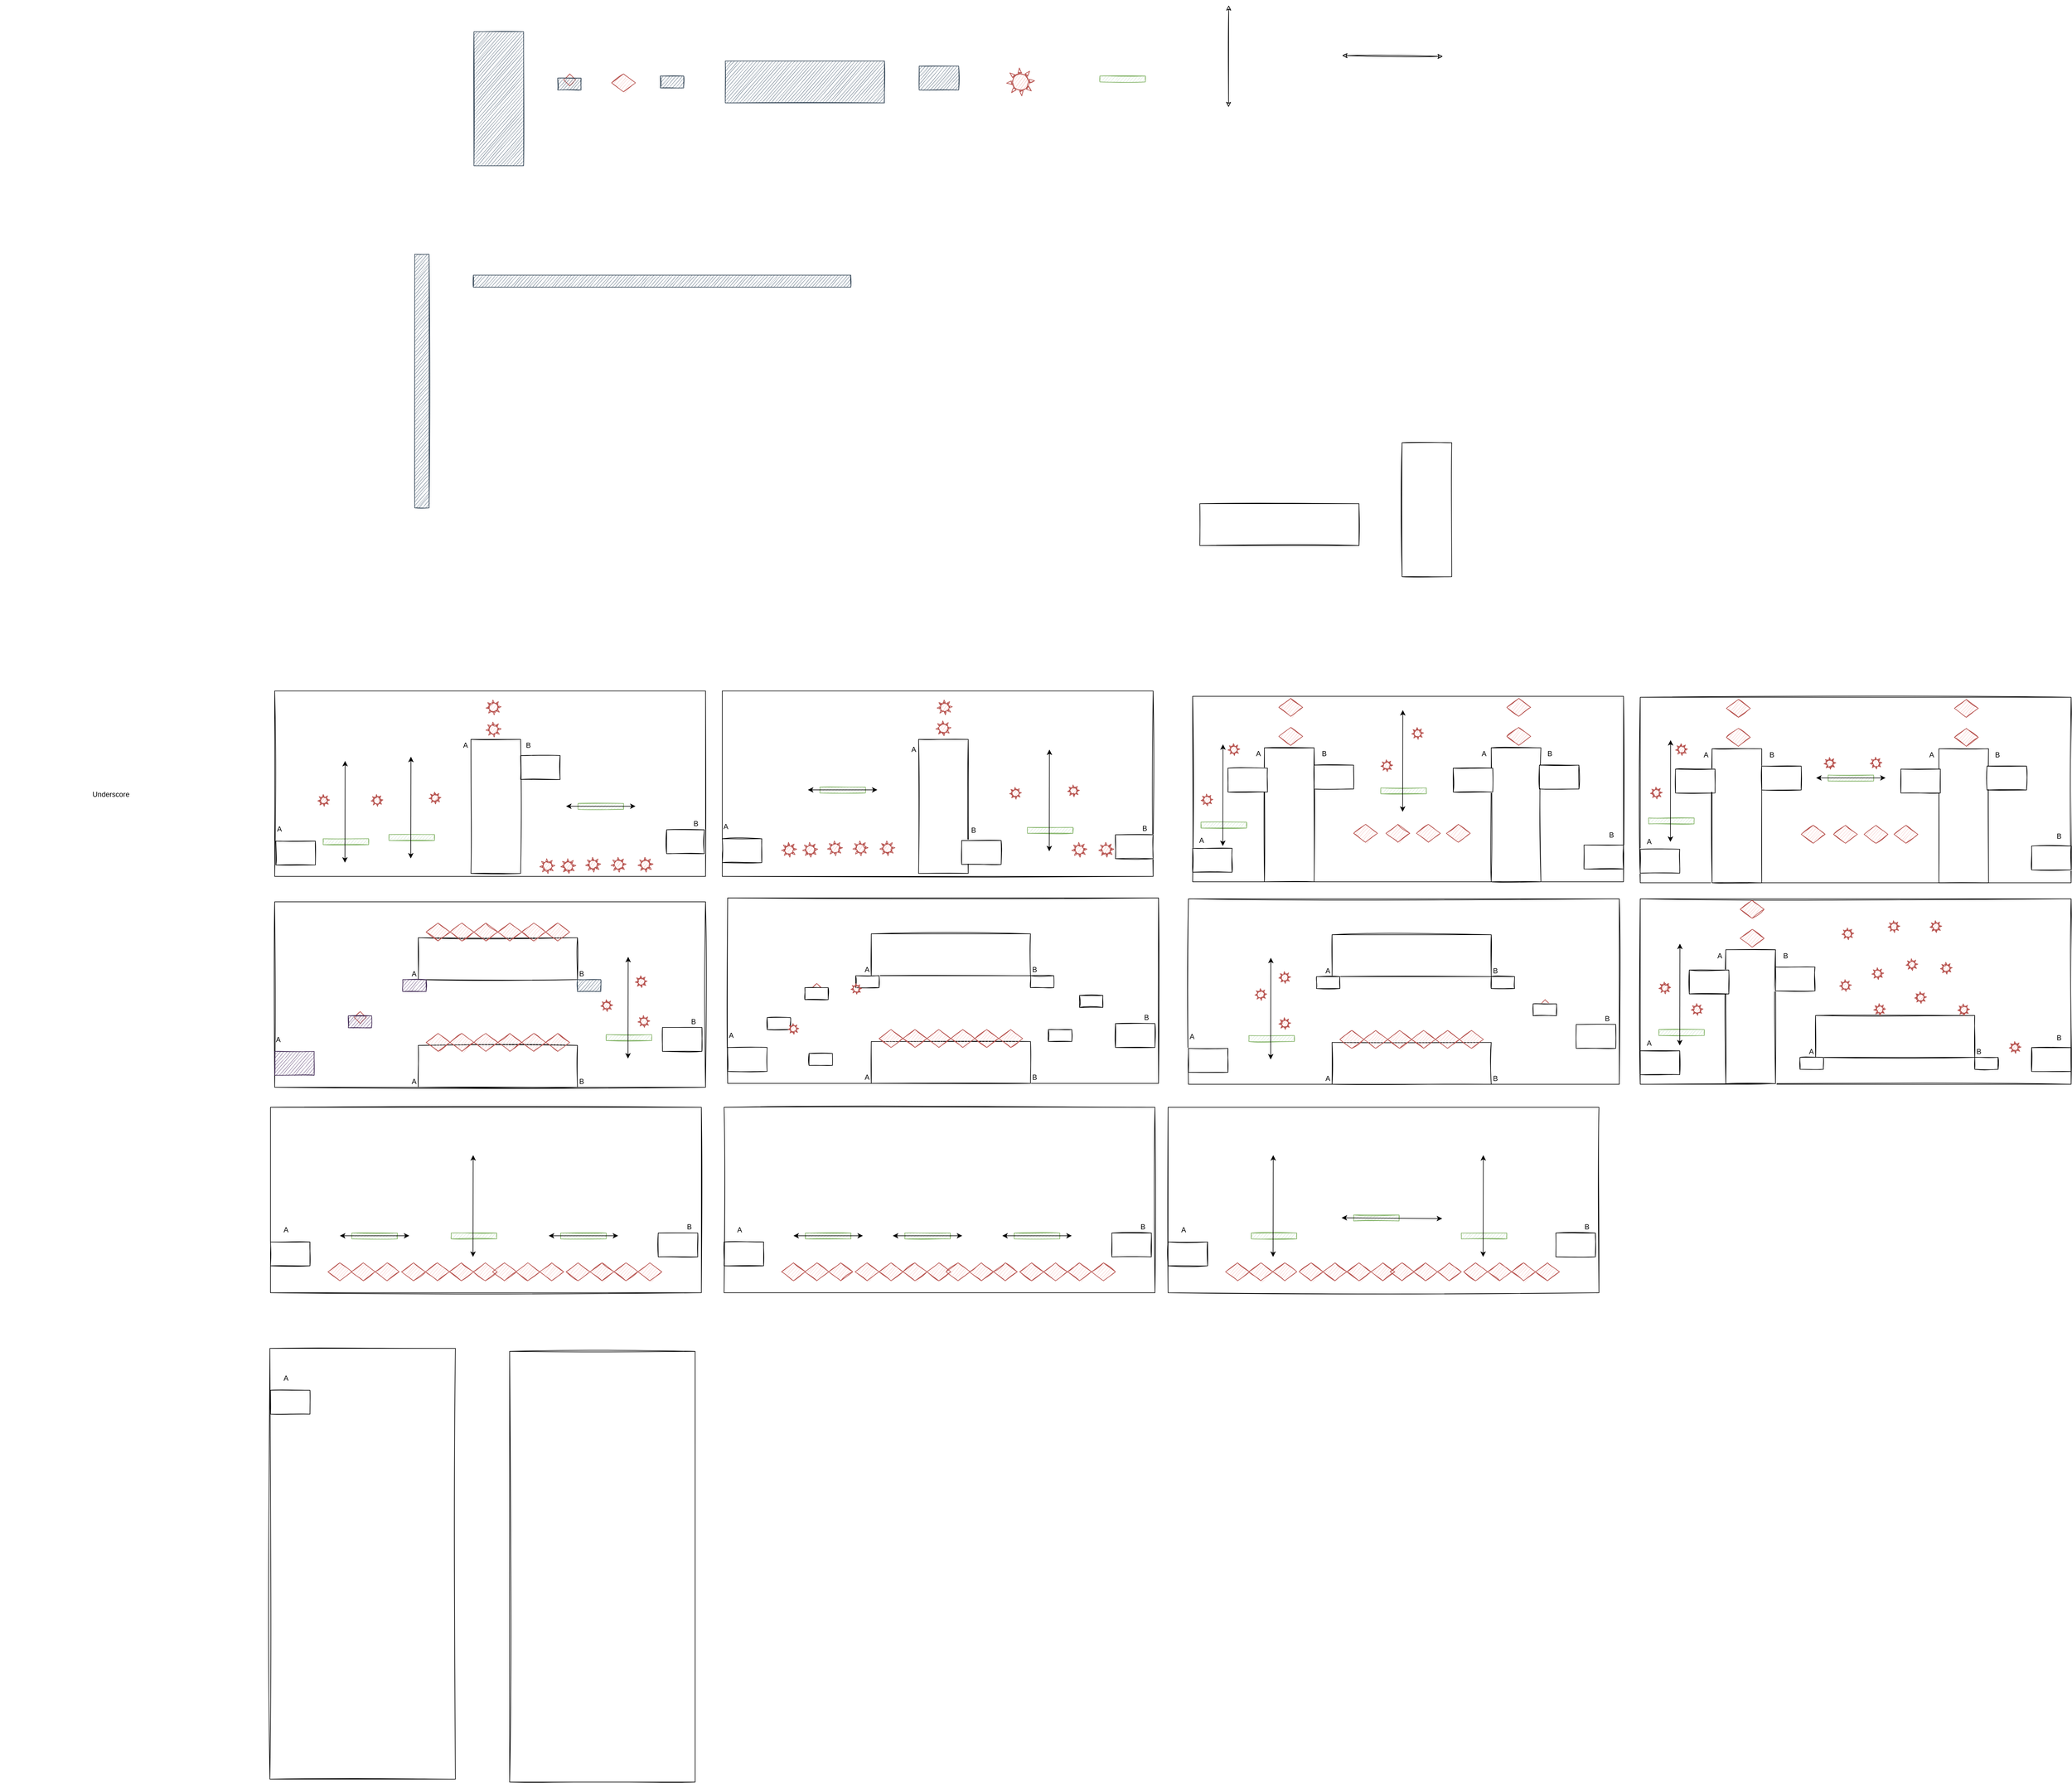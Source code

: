<mxfile version="14.5.1" type="device"><diagram id="R8coEksqhlGUv_WVG_B1" name="Page-1"><mxGraphModel dx="3780" dy="3557" grid="0" gridSize="10" guides="1" tooltips="1" connect="1" arrows="1" fold="1" page="0" pageScale="1" pageWidth="827" pageHeight="1169" math="0" shadow="0"><root><mxCell id="0"/><mxCell id="1" parent="0"/><mxCell id="62v9v9o0LGVyvQ-2ZkzI-3" value="" style="rounded=0;whiteSpace=wrap;html=1;sketch=1;" parent="1" vertex="1"><mxGeometry x="54" y="30" width="720" height="310" as="geometry"/></mxCell><mxCell id="62v9v9o0LGVyvQ-2ZkzI-4" value="" style="rounded=0;whiteSpace=wrap;html=1;sketch=1;" parent="1" vertex="1"><mxGeometry x="294" y="270" width="266" height="70" as="geometry"/></mxCell><mxCell id="62v9v9o0LGVyvQ-2ZkzI-5" value="" style="rounded=0;whiteSpace=wrap;html=1;sketch=1;" parent="1" vertex="1"><mxGeometry x="54" y="280" width="66" height="40" as="geometry"/></mxCell><mxCell id="62v9v9o0LGVyvQ-2ZkzI-7" value="" style="rhombus;whiteSpace=wrap;html=1;sketch=1;fillColor=#f8cecc;strokeColor=#b85450;" parent="1" vertex="1"><mxGeometry x="347" y="250" width="40" height="30" as="geometry"/></mxCell><mxCell id="62v9v9o0LGVyvQ-2ZkzI-8" value="" style="rhombus;whiteSpace=wrap;html=1;sketch=1;fillColor=#f8cecc;strokeColor=#b85450;" parent="1" vertex="1"><mxGeometry x="387" y="250" width="40" height="30" as="geometry"/></mxCell><mxCell id="62v9v9o0LGVyvQ-2ZkzI-9" value="" style="rhombus;whiteSpace=wrap;html=1;sketch=1;fillColor=#f8cecc;strokeColor=#b85450;" parent="1" vertex="1"><mxGeometry x="427" y="250" width="40" height="30" as="geometry"/></mxCell><mxCell id="62v9v9o0LGVyvQ-2ZkzI-10" value="" style="rhombus;whiteSpace=wrap;html=1;sketch=1;fillColor=#f8cecc;strokeColor=#b85450;" parent="1" vertex="1"><mxGeometry x="467" y="250" width="40" height="30" as="geometry"/></mxCell><mxCell id="62v9v9o0LGVyvQ-2ZkzI-11" value="" style="rhombus;whiteSpace=wrap;html=1;sketch=1;fillColor=#f8cecc;strokeColor=#b85450;" parent="1" vertex="1"><mxGeometry x="507" y="250" width="40" height="30" as="geometry"/></mxCell><mxCell id="62v9v9o0LGVyvQ-2ZkzI-12" value="" style="rounded=0;whiteSpace=wrap;html=1;sketch=1;" parent="1" vertex="1"><mxGeometry x="702" y="240" width="66" height="40" as="geometry"/></mxCell><mxCell id="62v9v9o0LGVyvQ-2ZkzI-13" value="A" style="text;html=1;strokeColor=none;fillColor=none;align=center;verticalAlign=middle;whiteSpace=wrap;rounded=0;sketch=1;" parent="1" vertex="1"><mxGeometry x="40" y="250" width="40" height="20" as="geometry"/></mxCell><mxCell id="62v9v9o0LGVyvQ-2ZkzI-14" value="B" style="text;html=1;strokeColor=none;fillColor=none;align=center;verticalAlign=middle;whiteSpace=wrap;rounded=0;sketch=1;" parent="1" vertex="1"><mxGeometry x="734" y="220" width="40" height="20" as="geometry"/></mxCell><mxCell id="62v9v9o0LGVyvQ-2ZkzI-15" value="A" style="text;html=1;strokeColor=none;fillColor=none;align=center;verticalAlign=middle;whiteSpace=wrap;rounded=0;sketch=1;" parent="1" vertex="1"><mxGeometry x="267" y="320" width="40" height="20" as="geometry"/></mxCell><mxCell id="62v9v9o0LGVyvQ-2ZkzI-16" value="B" style="text;html=1;strokeColor=none;fillColor=none;align=center;verticalAlign=middle;whiteSpace=wrap;rounded=0;sketch=1;" parent="1" vertex="1"><mxGeometry x="547" y="320" width="40" height="20" as="geometry"/></mxCell><mxCell id="62v9v9o0LGVyvQ-2ZkzI-17" value="" style="rounded=0;whiteSpace=wrap;html=1;sketch=1;" parent="1" vertex="1"><mxGeometry x="190" y="290" width="39" height="20" as="geometry"/></mxCell><mxCell id="62v9v9o0LGVyvQ-2ZkzI-18" value="" style="rounded=0;whiteSpace=wrap;html=1;sketch=1;" parent="1" vertex="1"><mxGeometry x="642" y="193" width="39" height="20" as="geometry"/></mxCell><mxCell id="62v9v9o0LGVyvQ-2ZkzI-19" value="" style="rhombus;whiteSpace=wrap;html=1;sketch=1;fillColor=#f8cecc;strokeColor=#b85450;" parent="1" vertex="1"><mxGeometry x="307" y="250" width="40" height="30" as="geometry"/></mxCell><mxCell id="62v9v9o0LGVyvQ-2ZkzI-20" value="" style="rounded=0;whiteSpace=wrap;html=1;sketch=1;" parent="1" vertex="1"><mxGeometry x="294" y="90" width="266" height="70" as="geometry"/></mxCell><mxCell id="62v9v9o0LGVyvQ-2ZkzI-21" value="A" style="text;html=1;strokeColor=none;fillColor=none;align=center;verticalAlign=middle;whiteSpace=wrap;rounded=0;sketch=1;" parent="1" vertex="1"><mxGeometry x="267" y="140" width="40" height="20" as="geometry"/></mxCell><mxCell id="62v9v9o0LGVyvQ-2ZkzI-22" value="B" style="text;html=1;strokeColor=none;fillColor=none;align=center;verticalAlign=middle;whiteSpace=wrap;rounded=0;sketch=1;" parent="1" vertex="1"><mxGeometry x="547" y="140" width="40" height="20" as="geometry"/></mxCell><mxCell id="62v9v9o0LGVyvQ-2ZkzI-24" value="" style="rounded=0;whiteSpace=wrap;html=1;sketch=1;" parent="1" vertex="1"><mxGeometry x="120" y="230" width="39" height="20" as="geometry"/></mxCell><mxCell id="62v9v9o0LGVyvQ-2ZkzI-27" value="" style="rounded=0;whiteSpace=wrap;html=1;sketch=1;" parent="1" vertex="1"><mxGeometry x="590" y="250" width="39" height="20" as="geometry"/></mxCell><mxCell id="62v9v9o0LGVyvQ-2ZkzI-28" value="" style="rounded=0;whiteSpace=wrap;html=1;sketch=1;" parent="1" vertex="1"><mxGeometry x="48" y="380" width="720" height="310" as="geometry"/></mxCell><mxCell id="62v9v9o0LGVyvQ-2ZkzI-30" value="" style="rounded=0;whiteSpace=wrap;html=1;sketch=1;" parent="1" vertex="1"><mxGeometry x="48" y="605" width="66" height="40" as="geometry"/></mxCell><mxCell id="62v9v9o0LGVyvQ-2ZkzI-31" value="" style="rhombus;whiteSpace=wrap;html=1;sketch=1;fillColor=#f8cecc;strokeColor=#b85450;" parent="1" vertex="1"><mxGeometry x="144" y="640" width="40" height="30" as="geometry"/></mxCell><mxCell id="62v9v9o0LGVyvQ-2ZkzI-32" value="" style="rhombus;whiteSpace=wrap;html=1;sketch=1;fillColor=#f8cecc;strokeColor=#b85450;" parent="1" vertex="1"><mxGeometry x="223" y="640" width="40" height="30" as="geometry"/></mxCell><mxCell id="62v9v9o0LGVyvQ-2ZkzI-33" value="" style="rhombus;whiteSpace=wrap;html=1;sketch=1;fillColor=#f8cecc;strokeColor=#b85450;" parent="1" vertex="1"><mxGeometry x="267" y="640" width="40" height="30" as="geometry"/></mxCell><mxCell id="62v9v9o0LGVyvQ-2ZkzI-34" value="" style="rhombus;whiteSpace=wrap;html=1;sketch=1;fillColor=#f8cecc;strokeColor=#b85450;" parent="1" vertex="1"><mxGeometry x="307" y="640" width="40" height="30" as="geometry"/></mxCell><mxCell id="62v9v9o0LGVyvQ-2ZkzI-35" value="" style="rhombus;whiteSpace=wrap;html=1;sketch=1;fillColor=#f8cecc;strokeColor=#b85450;" parent="1" vertex="1"><mxGeometry x="347" y="640" width="40" height="30" as="geometry"/></mxCell><mxCell id="62v9v9o0LGVyvQ-2ZkzI-36" value="" style="rhombus;whiteSpace=wrap;html=1;sketch=1;fillColor=#f8cecc;strokeColor=#b85450;" parent="1" vertex="1"><mxGeometry x="387" y="640" width="40" height="30" as="geometry"/></mxCell><mxCell id="62v9v9o0LGVyvQ-2ZkzI-37" value="" style="rounded=0;whiteSpace=wrap;html=1;sketch=1;" parent="1" vertex="1"><mxGeometry x="696" y="590" width="66" height="40" as="geometry"/></mxCell><mxCell id="62v9v9o0LGVyvQ-2ZkzI-38" value="A" style="text;html=1;strokeColor=none;fillColor=none;align=center;verticalAlign=middle;whiteSpace=wrap;rounded=0;sketch=1;" parent="1" vertex="1"><mxGeometry x="54" y="575" width="40" height="20" as="geometry"/></mxCell><mxCell id="62v9v9o0LGVyvQ-2ZkzI-39" value="B" style="text;html=1;strokeColor=none;fillColor=none;align=center;verticalAlign=middle;whiteSpace=wrap;rounded=0;sketch=1;" parent="1" vertex="1"><mxGeometry x="728" y="570" width="40" height="20" as="geometry"/></mxCell><mxCell id="62v9v9o0LGVyvQ-2ZkzI-42" value="" style="rounded=0;whiteSpace=wrap;html=1;sketch=1;fillColor=#d5e8d4;strokeColor=#82b366;" parent="1" vertex="1"><mxGeometry x="184" y="590" width="76" height="10" as="geometry"/></mxCell><mxCell id="62v9v9o0LGVyvQ-2ZkzI-44" value="" style="rhombus;whiteSpace=wrap;html=1;sketch=1;fillColor=#f8cecc;strokeColor=#b85450;" parent="1" vertex="1"><mxGeometry x="183" y="640" width="40" height="30" as="geometry"/></mxCell><mxCell id="62v9v9o0LGVyvQ-2ZkzI-52" value="" style="rhombus;whiteSpace=wrap;html=1;sketch=1;fillColor=#f8cecc;strokeColor=#b85450;" parent="1" vertex="1"><mxGeometry x="419" y="640" width="40" height="30" as="geometry"/></mxCell><mxCell id="62v9v9o0LGVyvQ-2ZkzI-53" value="" style="rhombus;whiteSpace=wrap;html=1;sketch=1;fillColor=#f8cecc;strokeColor=#b85450;" parent="1" vertex="1"><mxGeometry x="498" y="640" width="40" height="30" as="geometry"/></mxCell><mxCell id="62v9v9o0LGVyvQ-2ZkzI-54" value="" style="rhombus;whiteSpace=wrap;html=1;sketch=1;fillColor=#f8cecc;strokeColor=#b85450;" parent="1" vertex="1"><mxGeometry x="542" y="640" width="40" height="30" as="geometry"/></mxCell><mxCell id="62v9v9o0LGVyvQ-2ZkzI-55" value="" style="rhombus;whiteSpace=wrap;html=1;sketch=1;fillColor=#f8cecc;strokeColor=#b85450;" parent="1" vertex="1"><mxGeometry x="582" y="640" width="40" height="30" as="geometry"/></mxCell><mxCell id="62v9v9o0LGVyvQ-2ZkzI-56" value="" style="rhombus;whiteSpace=wrap;html=1;sketch=1;fillColor=#f8cecc;strokeColor=#b85450;" parent="1" vertex="1"><mxGeometry x="622" y="640" width="40" height="30" as="geometry"/></mxCell><mxCell id="62v9v9o0LGVyvQ-2ZkzI-57" value="" style="rhombus;whiteSpace=wrap;html=1;sketch=1;fillColor=#f8cecc;strokeColor=#b85450;" parent="1" vertex="1"><mxGeometry x="662" y="640" width="40" height="30" as="geometry"/></mxCell><mxCell id="62v9v9o0LGVyvQ-2ZkzI-58" value="" style="rhombus;whiteSpace=wrap;html=1;sketch=1;fillColor=#f8cecc;strokeColor=#b85450;" parent="1" vertex="1"><mxGeometry x="458" y="640" width="40" height="30" as="geometry"/></mxCell><mxCell id="62v9v9o0LGVyvQ-2ZkzI-59" value="" style="endArrow=classic;startArrow=classic;html=1;" parent="1" edge="1"><mxGeometry width="50" height="50" relative="1" as="geometry"><mxPoint x="164" y="594.71" as="sourcePoint"/><mxPoint x="280" y="594.71" as="targetPoint"/></mxGeometry></mxCell><mxCell id="62v9v9o0LGVyvQ-2ZkzI-60" value="" style="rounded=0;whiteSpace=wrap;html=1;sketch=1;fillColor=#d5e8d4;strokeColor=#82b366;" parent="1" vertex="1"><mxGeometry x="533" y="590" width="76" height="10" as="geometry"/></mxCell><mxCell id="62v9v9o0LGVyvQ-2ZkzI-61" value="" style="endArrow=classic;startArrow=classic;html=1;" parent="1" edge="1"><mxGeometry width="50" height="50" relative="1" as="geometry"><mxPoint x="513" y="594.71" as="sourcePoint"/><mxPoint x="629" y="594.71" as="targetPoint"/></mxGeometry></mxCell><mxCell id="62v9v9o0LGVyvQ-2ZkzI-62" value="" style="rounded=0;whiteSpace=wrap;html=1;sketch=1;fillColor=#d5e8d4;strokeColor=#82b366;" parent="1" vertex="1"><mxGeometry x="350" y="590" width="76" height="10" as="geometry"/></mxCell><mxCell id="62v9v9o0LGVyvQ-2ZkzI-63" value="" style="endArrow=classic;startArrow=classic;html=1;" parent="1" edge="1"><mxGeometry width="50" height="50" relative="1" as="geometry"><mxPoint x="330" y="594.71" as="sourcePoint"/><mxPoint x="446" y="594.71" as="targetPoint"/></mxGeometry></mxCell><mxCell id="62v9v9o0LGVyvQ-2ZkzI-64" value="" style="rounded=0;whiteSpace=wrap;html=1;sketch=1;" parent="1" vertex="1"><mxGeometry x="-710" y="380" width="720" height="310" as="geometry"/></mxCell><mxCell id="62v9v9o0LGVyvQ-2ZkzI-65" value="" style="rounded=0;whiteSpace=wrap;html=1;sketch=1;" parent="1" vertex="1"><mxGeometry x="-710" y="605" width="66" height="40" as="geometry"/></mxCell><mxCell id="62v9v9o0LGVyvQ-2ZkzI-66" value="" style="rhombus;whiteSpace=wrap;html=1;sketch=1;fillColor=#f8cecc;strokeColor=#b85450;" parent="1" vertex="1"><mxGeometry x="-614" y="640" width="40" height="30" as="geometry"/></mxCell><mxCell id="62v9v9o0LGVyvQ-2ZkzI-67" value="" style="rhombus;whiteSpace=wrap;html=1;sketch=1;fillColor=#f8cecc;strokeColor=#b85450;" parent="1" vertex="1"><mxGeometry x="-535" y="640" width="40" height="30" as="geometry"/></mxCell><mxCell id="62v9v9o0LGVyvQ-2ZkzI-68" value="" style="rhombus;whiteSpace=wrap;html=1;sketch=1;fillColor=#f8cecc;strokeColor=#b85450;" parent="1" vertex="1"><mxGeometry x="-491" y="640" width="40" height="30" as="geometry"/></mxCell><mxCell id="62v9v9o0LGVyvQ-2ZkzI-69" value="" style="rhombus;whiteSpace=wrap;html=1;sketch=1;fillColor=#f8cecc;strokeColor=#b85450;" parent="1" vertex="1"><mxGeometry x="-451" y="640" width="40" height="30" as="geometry"/></mxCell><mxCell id="62v9v9o0LGVyvQ-2ZkzI-70" value="" style="rhombus;whiteSpace=wrap;html=1;sketch=1;fillColor=#f8cecc;strokeColor=#b85450;" parent="1" vertex="1"><mxGeometry x="-411" y="640" width="40" height="30" as="geometry"/></mxCell><mxCell id="62v9v9o0LGVyvQ-2ZkzI-71" value="" style="rhombus;whiteSpace=wrap;html=1;sketch=1;fillColor=#f8cecc;strokeColor=#b85450;" parent="1" vertex="1"><mxGeometry x="-371" y="640" width="40" height="30" as="geometry"/></mxCell><mxCell id="62v9v9o0LGVyvQ-2ZkzI-72" value="" style="rounded=0;whiteSpace=wrap;html=1;sketch=1;" parent="1" vertex="1"><mxGeometry x="-62" y="590" width="66" height="40" as="geometry"/></mxCell><mxCell id="62v9v9o0LGVyvQ-2ZkzI-73" value="A" style="text;html=1;strokeColor=none;fillColor=none;align=center;verticalAlign=middle;whiteSpace=wrap;rounded=0;sketch=1;" parent="1" vertex="1"><mxGeometry x="-704" y="575" width="40" height="20" as="geometry"/></mxCell><mxCell id="62v9v9o0LGVyvQ-2ZkzI-74" value="B" style="text;html=1;strokeColor=none;fillColor=none;align=center;verticalAlign=middle;whiteSpace=wrap;rounded=0;sketch=1;" parent="1" vertex="1"><mxGeometry x="-30" y="570" width="40" height="20" as="geometry"/></mxCell><mxCell id="62v9v9o0LGVyvQ-2ZkzI-75" value="" style="rounded=0;whiteSpace=wrap;html=1;sketch=1;fillColor=#d5e8d4;strokeColor=#82b366;" parent="1" vertex="1"><mxGeometry x="-574" y="590" width="76" height="10" as="geometry"/></mxCell><mxCell id="62v9v9o0LGVyvQ-2ZkzI-76" value="" style="rhombus;whiteSpace=wrap;html=1;sketch=1;fillColor=#f8cecc;strokeColor=#b85450;" parent="1" vertex="1"><mxGeometry x="-575" y="640" width="40" height="30" as="geometry"/></mxCell><mxCell id="62v9v9o0LGVyvQ-2ZkzI-77" value="" style="rhombus;whiteSpace=wrap;html=1;sketch=1;fillColor=#f8cecc;strokeColor=#b85450;" parent="1" vertex="1"><mxGeometry x="-339" y="640" width="40" height="30" as="geometry"/></mxCell><mxCell id="62v9v9o0LGVyvQ-2ZkzI-78" value="" style="rhombus;whiteSpace=wrap;html=1;sketch=1;fillColor=#f8cecc;strokeColor=#b85450;" parent="1" vertex="1"><mxGeometry x="-260" y="640" width="40" height="30" as="geometry"/></mxCell><mxCell id="62v9v9o0LGVyvQ-2ZkzI-79" value="" style="rhombus;whiteSpace=wrap;html=1;sketch=1;fillColor=#f8cecc;strokeColor=#b85450;" parent="1" vertex="1"><mxGeometry x="-216" y="640" width="40" height="30" as="geometry"/></mxCell><mxCell id="62v9v9o0LGVyvQ-2ZkzI-80" value="" style="rhombus;whiteSpace=wrap;html=1;sketch=1;fillColor=#f8cecc;strokeColor=#b85450;" parent="1" vertex="1"><mxGeometry x="-176" y="640" width="40" height="30" as="geometry"/></mxCell><mxCell id="62v9v9o0LGVyvQ-2ZkzI-81" value="" style="rhombus;whiteSpace=wrap;html=1;sketch=1;fillColor=#f8cecc;strokeColor=#b85450;" parent="1" vertex="1"><mxGeometry x="-136" y="640" width="40" height="30" as="geometry"/></mxCell><mxCell id="62v9v9o0LGVyvQ-2ZkzI-82" value="" style="rhombus;whiteSpace=wrap;html=1;sketch=1;fillColor=#f8cecc;strokeColor=#b85450;" parent="1" vertex="1"><mxGeometry x="-96" y="640" width="40" height="30" as="geometry"/></mxCell><mxCell id="62v9v9o0LGVyvQ-2ZkzI-83" value="" style="rhombus;whiteSpace=wrap;html=1;sketch=1;fillColor=#f8cecc;strokeColor=#b85450;" parent="1" vertex="1"><mxGeometry x="-300" y="640" width="40" height="30" as="geometry"/></mxCell><mxCell id="62v9v9o0LGVyvQ-2ZkzI-84" value="" style="endArrow=classic;startArrow=classic;html=1;" parent="1" edge="1"><mxGeometry width="50" height="50" relative="1" as="geometry"><mxPoint x="-594" y="594.71" as="sourcePoint"/><mxPoint x="-478" y="594.71" as="targetPoint"/></mxGeometry></mxCell><mxCell id="62v9v9o0LGVyvQ-2ZkzI-85" value="" style="rounded=0;whiteSpace=wrap;html=1;sketch=1;fillColor=#d5e8d4;strokeColor=#82b366;" parent="1" vertex="1"><mxGeometry x="-225" y="590" width="76" height="10" as="geometry"/></mxCell><mxCell id="62v9v9o0LGVyvQ-2ZkzI-86" value="" style="endArrow=classic;startArrow=classic;html=1;" parent="1" edge="1"><mxGeometry width="50" height="50" relative="1" as="geometry"><mxPoint x="-245" y="594.71" as="sourcePoint"/><mxPoint x="-129" y="594.71" as="targetPoint"/></mxGeometry></mxCell><mxCell id="62v9v9o0LGVyvQ-2ZkzI-87" value="" style="rounded=0;whiteSpace=wrap;html=1;sketch=1;fillColor=#d5e8d4;strokeColor=#82b366;" parent="1" vertex="1"><mxGeometry x="-408" y="590" width="76" height="10" as="geometry"/></mxCell><mxCell id="62v9v9o0LGVyvQ-2ZkzI-88" value="" style="endArrow=classic;startArrow=classic;html=1;" parent="1" edge="1"><mxGeometry width="50" height="50" relative="1" as="geometry"><mxPoint x="-371.28" y="460" as="sourcePoint"/><mxPoint x="-371.57" y="630" as="targetPoint"/></mxGeometry></mxCell><mxCell id="62v9v9o0LGVyvQ-2ZkzI-89" value="" style="rounded=0;whiteSpace=wrap;html=1;sketch=1;" parent="1" vertex="1"><mxGeometry x="790" y="380" width="720" height="310" as="geometry"/></mxCell><mxCell id="62v9v9o0LGVyvQ-2ZkzI-90" value="" style="rounded=0;whiteSpace=wrap;html=1;sketch=1;" parent="1" vertex="1"><mxGeometry x="790" y="605" width="66" height="40" as="geometry"/></mxCell><mxCell id="62v9v9o0LGVyvQ-2ZkzI-91" value="" style="rhombus;whiteSpace=wrap;html=1;sketch=1;fillColor=#f8cecc;strokeColor=#b85450;" parent="1" vertex="1"><mxGeometry x="886" y="640" width="40" height="30" as="geometry"/></mxCell><mxCell id="62v9v9o0LGVyvQ-2ZkzI-92" value="" style="rhombus;whiteSpace=wrap;html=1;sketch=1;fillColor=#f8cecc;strokeColor=#b85450;" parent="1" vertex="1"><mxGeometry x="965" y="640" width="40" height="30" as="geometry"/></mxCell><mxCell id="62v9v9o0LGVyvQ-2ZkzI-93" value="" style="rhombus;whiteSpace=wrap;html=1;sketch=1;fillColor=#f8cecc;strokeColor=#b85450;" parent="1" vertex="1"><mxGeometry x="1009" y="640" width="40" height="30" as="geometry"/></mxCell><mxCell id="62v9v9o0LGVyvQ-2ZkzI-94" value="" style="rhombus;whiteSpace=wrap;html=1;sketch=1;fillColor=#f8cecc;strokeColor=#b85450;" parent="1" vertex="1"><mxGeometry x="1049" y="640" width="40" height="30" as="geometry"/></mxCell><mxCell id="62v9v9o0LGVyvQ-2ZkzI-95" value="" style="rhombus;whiteSpace=wrap;html=1;sketch=1;fillColor=#f8cecc;strokeColor=#b85450;" parent="1" vertex="1"><mxGeometry x="1089" y="640" width="40" height="30" as="geometry"/></mxCell><mxCell id="62v9v9o0LGVyvQ-2ZkzI-96" value="" style="rhombus;whiteSpace=wrap;html=1;sketch=1;fillColor=#f8cecc;strokeColor=#b85450;" parent="1" vertex="1"><mxGeometry x="1129" y="640" width="40" height="30" as="geometry"/></mxCell><mxCell id="62v9v9o0LGVyvQ-2ZkzI-97" value="" style="rounded=0;whiteSpace=wrap;html=1;sketch=1;" parent="1" vertex="1"><mxGeometry x="1438" y="590" width="66" height="40" as="geometry"/></mxCell><mxCell id="62v9v9o0LGVyvQ-2ZkzI-98" value="A" style="text;html=1;strokeColor=none;fillColor=none;align=center;verticalAlign=middle;whiteSpace=wrap;rounded=0;sketch=1;" parent="1" vertex="1"><mxGeometry x="796" y="575" width="40" height="20" as="geometry"/></mxCell><mxCell id="62v9v9o0LGVyvQ-2ZkzI-99" value="B" style="text;html=1;strokeColor=none;fillColor=none;align=center;verticalAlign=middle;whiteSpace=wrap;rounded=0;sketch=1;" parent="1" vertex="1"><mxGeometry x="1470" y="570" width="40" height="20" as="geometry"/></mxCell><mxCell id="62v9v9o0LGVyvQ-2ZkzI-101" value="" style="rhombus;whiteSpace=wrap;html=1;sketch=1;fillColor=#f8cecc;strokeColor=#b85450;" parent="1" vertex="1"><mxGeometry x="925" y="640" width="40" height="30" as="geometry"/></mxCell><mxCell id="62v9v9o0LGVyvQ-2ZkzI-102" value="" style="rhombus;whiteSpace=wrap;html=1;sketch=1;fillColor=#f8cecc;strokeColor=#b85450;" parent="1" vertex="1"><mxGeometry x="1161" y="640" width="40" height="30" as="geometry"/></mxCell><mxCell id="62v9v9o0LGVyvQ-2ZkzI-103" value="" style="rhombus;whiteSpace=wrap;html=1;sketch=1;fillColor=#f8cecc;strokeColor=#b85450;" parent="1" vertex="1"><mxGeometry x="1240" y="640" width="40" height="30" as="geometry"/></mxCell><mxCell id="62v9v9o0LGVyvQ-2ZkzI-104" value="" style="rhombus;whiteSpace=wrap;html=1;sketch=1;fillColor=#f8cecc;strokeColor=#b85450;" parent="1" vertex="1"><mxGeometry x="1284" y="640" width="40" height="30" as="geometry"/></mxCell><mxCell id="62v9v9o0LGVyvQ-2ZkzI-105" value="" style="rhombus;whiteSpace=wrap;html=1;sketch=1;fillColor=#f8cecc;strokeColor=#b85450;" parent="1" vertex="1"><mxGeometry x="1324" y="640" width="40" height="30" as="geometry"/></mxCell><mxCell id="62v9v9o0LGVyvQ-2ZkzI-106" value="" style="rhombus;whiteSpace=wrap;html=1;sketch=1;fillColor=#f8cecc;strokeColor=#b85450;" parent="1" vertex="1"><mxGeometry x="1364" y="640" width="40" height="30" as="geometry"/></mxCell><mxCell id="62v9v9o0LGVyvQ-2ZkzI-107" value="" style="rhombus;whiteSpace=wrap;html=1;sketch=1;fillColor=#f8cecc;strokeColor=#b85450;" parent="1" vertex="1"><mxGeometry x="1404" y="640" width="40" height="30" as="geometry"/></mxCell><mxCell id="62v9v9o0LGVyvQ-2ZkzI-108" value="" style="rhombus;whiteSpace=wrap;html=1;sketch=1;fillColor=#f8cecc;strokeColor=#b85450;" parent="1" vertex="1"><mxGeometry x="1200" y="640" width="40" height="30" as="geometry"/></mxCell><mxCell id="62v9v9o0LGVyvQ-2ZkzI-112" value="" style="rounded=0;whiteSpace=wrap;html=1;sketch=1;fillColor=#d5e8d4;strokeColor=#82b366;" parent="1" vertex="1"><mxGeometry x="929" y="590" width="76" height="10" as="geometry"/></mxCell><mxCell id="62v9v9o0LGVyvQ-2ZkzI-113" value="" style="endArrow=classic;startArrow=classic;html=1;" parent="1" edge="1"><mxGeometry width="50" height="50" relative="1" as="geometry"><mxPoint x="965.72" y="460" as="sourcePoint"/><mxPoint x="965.43" y="630" as="targetPoint"/></mxGeometry></mxCell><mxCell id="62v9v9o0LGVyvQ-2ZkzI-114" value="" style="rounded=0;whiteSpace=wrap;html=1;sketch=1;fillColor=#d5e8d4;strokeColor=#82b366;" parent="1" vertex="1"><mxGeometry x="1280" y="590" width="76" height="10" as="geometry"/></mxCell><mxCell id="62v9v9o0LGVyvQ-2ZkzI-115" value="" style="endArrow=classic;startArrow=classic;html=1;" parent="1" edge="1"><mxGeometry width="50" height="50" relative="1" as="geometry"><mxPoint x="1316.72" y="460" as="sourcePoint"/><mxPoint x="1316.43" y="630" as="targetPoint"/></mxGeometry></mxCell><mxCell id="62v9v9o0LGVyvQ-2ZkzI-117" value="" style="rounded=0;whiteSpace=wrap;html=1;sketch=1;fillColor=#d5e8d4;strokeColor=#82b366;" parent="1" vertex="1"><mxGeometry x="1100" y="560" width="76" height="10" as="geometry"/></mxCell><mxCell id="62v9v9o0LGVyvQ-2ZkzI-118" value="" style="endArrow=classic;startArrow=classic;html=1;" parent="1" edge="1"><mxGeometry width="50" height="50" relative="1" as="geometry"><mxPoint x="1080" y="564.71" as="sourcePoint"/><mxPoint x="1248" y="566" as="targetPoint"/></mxGeometry></mxCell><mxCell id="62v9v9o0LGVyvQ-2ZkzI-120" value="" style="rounded=0;whiteSpace=wrap;html=1;sketch=1;" parent="1" vertex="1"><mxGeometry x="268" y="160" width="39" height="20" as="geometry"/></mxCell><mxCell id="62v9v9o0LGVyvQ-2ZkzI-123" value="" style="group" parent="1" vertex="1" connectable="0"><mxGeometry x="183" y="173" width="39" height="27" as="geometry"/></mxCell><mxCell id="62v9v9o0LGVyvQ-2ZkzI-6" value="" style="rhombus;whiteSpace=wrap;html=1;sketch=1;fillColor=#f8cecc;strokeColor=#b85450;" parent="62v9v9o0LGVyvQ-2ZkzI-123" vertex="1"><mxGeometry x="10" width="20" height="20" as="geometry"/></mxCell><mxCell id="62v9v9o0LGVyvQ-2ZkzI-23" value="" style="rounded=0;whiteSpace=wrap;html=1;sketch=1;" parent="62v9v9o0LGVyvQ-2ZkzI-123" vertex="1"><mxGeometry y="7" width="39" height="20" as="geometry"/></mxCell><mxCell id="62v9v9o0LGVyvQ-2ZkzI-127" value="" style="rhombus;whiteSpace=wrap;html=1;sketch=1;fillColor=#f8cecc;strokeColor=#b85450;" parent="1" vertex="1"><mxGeometry x="-140" y="-1347.5" width="40" height="30" as="geometry"/></mxCell><mxCell id="62v9v9o0LGVyvQ-2ZkzI-128" value="" style="rounded=0;whiteSpace=wrap;html=1;sketch=1;fillColor=#647687;strokeColor=#314354;fontColor=#ffffff;" parent="1" vertex="1"><mxGeometry x="-58.5" y="-1344" width="39" height="20" as="geometry"/></mxCell><mxCell id="62v9v9o0LGVyvQ-2ZkzI-129" value="" style="rounded=0;whiteSpace=wrap;html=1;sketch=1;fillColor=#647687;strokeColor=#314354;fontColor=#ffffff;" parent="1" vertex="1"><mxGeometry x="50" y="-1369" width="266" height="70" as="geometry"/></mxCell><mxCell id="62v9v9o0LGVyvQ-2ZkzI-130" value="" style="rounded=0;whiteSpace=wrap;html=1;sketch=1;fillColor=#647687;strokeColor=#314354;fontColor=#ffffff;" parent="1" vertex="1"><mxGeometry x="374" y="-1360.5" width="66" height="40" as="geometry"/></mxCell><mxCell id="62v9v9o0LGVyvQ-2ZkzI-133" value="" style="shape=mxgraph.signs.nature.sun_3;html=1;pointerEvents=1;fillColor=#f8cecc;strokeColor=#b85450;verticalLabelPosition=bottom;verticalAlign=top;align=center;sketch=1;rotation=-5;" parent="1" vertex="1"><mxGeometry x="520" y="-1357.5" width="47" height="47" as="geometry"/></mxCell><mxCell id="62v9v9o0LGVyvQ-2ZkzI-134" value="" style="shape=mxgraph.signs.nature.sun_3;html=1;pointerEvents=1;fillColor=#f8cecc;strokeColor=#b85450;verticalLabelPosition=bottom;verticalAlign=top;align=center;sketch=1;rotation=-5;" parent="1" vertex="1"><mxGeometry x="155" y="240" width="18" height="18" as="geometry"/></mxCell><mxCell id="62v9v9o0LGVyvQ-2ZkzI-135" value="" style="shape=mxgraph.signs.nature.sun_3;html=1;pointerEvents=1;fillColor=#f8cecc;strokeColor=#b85450;verticalLabelPosition=bottom;verticalAlign=top;align=center;sketch=1;rotation=-5;" parent="1" vertex="1"><mxGeometry x="260" y="173" width="18" height="18" as="geometry"/></mxCell><mxCell id="62v9v9o0LGVyvQ-2ZkzI-136" value="" style="rounded=0;whiteSpace=wrap;html=1;sketch=1;" parent="1" vertex="1"><mxGeometry x="824" y="31.5" width="720" height="310" as="geometry"/></mxCell><mxCell id="62v9v9o0LGVyvQ-2ZkzI-137" value="" style="rounded=0;whiteSpace=wrap;html=1;sketch=1;" parent="1" vertex="1"><mxGeometry x="1064" y="271.5" width="266" height="70" as="geometry"/></mxCell><mxCell id="62v9v9o0LGVyvQ-2ZkzI-138" value="" style="rounded=0;whiteSpace=wrap;html=1;sketch=1;" parent="1" vertex="1"><mxGeometry x="824" y="281.5" width="66" height="40" as="geometry"/></mxCell><mxCell id="62v9v9o0LGVyvQ-2ZkzI-139" value="" style="rhombus;whiteSpace=wrap;html=1;sketch=1;fillColor=#f8cecc;strokeColor=#b85450;" parent="1" vertex="1"><mxGeometry x="1117" y="251.5" width="40" height="30" as="geometry"/></mxCell><mxCell id="62v9v9o0LGVyvQ-2ZkzI-140" value="" style="rhombus;whiteSpace=wrap;html=1;sketch=1;fillColor=#f8cecc;strokeColor=#b85450;" parent="1" vertex="1"><mxGeometry x="1157" y="251.5" width="40" height="30" as="geometry"/></mxCell><mxCell id="62v9v9o0LGVyvQ-2ZkzI-141" value="" style="rhombus;whiteSpace=wrap;html=1;sketch=1;fillColor=#f8cecc;strokeColor=#b85450;" parent="1" vertex="1"><mxGeometry x="1197" y="251.5" width="40" height="30" as="geometry"/></mxCell><mxCell id="62v9v9o0LGVyvQ-2ZkzI-142" value="" style="rhombus;whiteSpace=wrap;html=1;sketch=1;fillColor=#f8cecc;strokeColor=#b85450;" parent="1" vertex="1"><mxGeometry x="1237" y="251.5" width="40" height="30" as="geometry"/></mxCell><mxCell id="62v9v9o0LGVyvQ-2ZkzI-143" value="" style="rhombus;whiteSpace=wrap;html=1;sketch=1;fillColor=#f8cecc;strokeColor=#b85450;" parent="1" vertex="1"><mxGeometry x="1277" y="251.5" width="40" height="30" as="geometry"/></mxCell><mxCell id="62v9v9o0LGVyvQ-2ZkzI-144" value="" style="rounded=0;whiteSpace=wrap;html=1;sketch=1;" parent="1" vertex="1"><mxGeometry x="1472" y="241.5" width="66" height="40" as="geometry"/></mxCell><mxCell id="62v9v9o0LGVyvQ-2ZkzI-145" value="A" style="text;html=1;strokeColor=none;fillColor=none;align=center;verticalAlign=middle;whiteSpace=wrap;rounded=0;sketch=1;" parent="1" vertex="1"><mxGeometry x="810" y="251.5" width="40" height="20" as="geometry"/></mxCell><mxCell id="62v9v9o0LGVyvQ-2ZkzI-146" value="B" style="text;html=1;strokeColor=none;fillColor=none;align=center;verticalAlign=middle;whiteSpace=wrap;rounded=0;sketch=1;" parent="1" vertex="1"><mxGeometry x="1504" y="221.5" width="40" height="20" as="geometry"/></mxCell><mxCell id="62v9v9o0LGVyvQ-2ZkzI-147" value="A" style="text;html=1;strokeColor=none;fillColor=none;align=center;verticalAlign=middle;whiteSpace=wrap;rounded=0;sketch=1;" parent="1" vertex="1"><mxGeometry x="1037" y="321.5" width="40" height="20" as="geometry"/></mxCell><mxCell id="62v9v9o0LGVyvQ-2ZkzI-148" value="B" style="text;html=1;strokeColor=none;fillColor=none;align=center;verticalAlign=middle;whiteSpace=wrap;rounded=0;sketch=1;" parent="1" vertex="1"><mxGeometry x="1317" y="321.5" width="40" height="20" as="geometry"/></mxCell><mxCell id="62v9v9o0LGVyvQ-2ZkzI-151" value="" style="rhombus;whiteSpace=wrap;html=1;sketch=1;fillColor=#f8cecc;strokeColor=#b85450;" parent="1" vertex="1"><mxGeometry x="1077" y="251.5" width="40" height="30" as="geometry"/></mxCell><mxCell id="62v9v9o0LGVyvQ-2ZkzI-152" value="" style="rounded=0;whiteSpace=wrap;html=1;sketch=1;" parent="1" vertex="1"><mxGeometry x="1064" y="91.5" width="266" height="70" as="geometry"/></mxCell><mxCell id="62v9v9o0LGVyvQ-2ZkzI-153" value="A" style="text;html=1;strokeColor=none;fillColor=none;align=center;verticalAlign=middle;whiteSpace=wrap;rounded=0;sketch=1;" parent="1" vertex="1"><mxGeometry x="1037" y="141.5" width="40" height="20" as="geometry"/></mxCell><mxCell id="62v9v9o0LGVyvQ-2ZkzI-154" value="B" style="text;html=1;strokeColor=none;fillColor=none;align=center;verticalAlign=middle;whiteSpace=wrap;rounded=0;sketch=1;" parent="1" vertex="1"><mxGeometry x="1317" y="141.5" width="40" height="20" as="geometry"/></mxCell><mxCell id="62v9v9o0LGVyvQ-2ZkzI-156" value="" style="rounded=0;whiteSpace=wrap;html=1;sketch=1;" parent="1" vertex="1"><mxGeometry x="1330" y="161.5" width="39" height="20" as="geometry"/></mxCell><mxCell id="62v9v9o0LGVyvQ-2ZkzI-157" value="" style="rounded=0;whiteSpace=wrap;html=1;sketch=1;" parent="1" vertex="1"><mxGeometry x="1038" y="161.5" width="39" height="20" as="geometry"/></mxCell><mxCell id="62v9v9o0LGVyvQ-2ZkzI-165" value="" style="rounded=0;whiteSpace=wrap;html=1;sketch=1;fillColor=#d5e8d4;strokeColor=#82b366;" parent="1" vertex="1"><mxGeometry x="676" y="-1344" width="76" height="10" as="geometry"/></mxCell><mxCell id="62v9v9o0LGVyvQ-2ZkzI-167" value="" style="rounded=0;whiteSpace=wrap;html=1;sketch=1;fillColor=#d5e8d4;strokeColor=#82b366;" parent="1" vertex="1"><mxGeometry x="925" y="260" width="76" height="10" as="geometry"/></mxCell><mxCell id="62v9v9o0LGVyvQ-2ZkzI-168" value="" style="endArrow=classic;startArrow=classic;html=1;" parent="1" edge="1"><mxGeometry width="50" height="50" relative="1" as="geometry"><mxPoint x="961.72" y="130" as="sourcePoint"/><mxPoint x="961.43" y="300" as="targetPoint"/></mxGeometry></mxCell><mxCell id="62v9v9o0LGVyvQ-2ZkzI-170" value="" style="shape=mxgraph.signs.nature.sun_3;html=1;pointerEvents=1;fillColor=#f8cecc;strokeColor=#b85450;verticalLabelPosition=bottom;verticalAlign=top;align=center;sketch=1;rotation=-5;" parent="1" vertex="1"><mxGeometry x="975" y="230" width="20" height="20" as="geometry"/></mxCell><mxCell id="62v9v9o0LGVyvQ-2ZkzI-171" value="" style="shape=mxgraph.signs.nature.sun_3;html=1;pointerEvents=1;fillColor=#f8cecc;strokeColor=#b85450;verticalLabelPosition=bottom;verticalAlign=top;align=center;sketch=1;rotation=-5;" parent="1" vertex="1"><mxGeometry x="975" y="153" width="20" height="20" as="geometry"/></mxCell><mxCell id="62v9v9o0LGVyvQ-2ZkzI-172" value="" style="shape=mxgraph.signs.nature.sun_3;html=1;pointerEvents=1;fillColor=#f8cecc;strokeColor=#b85450;verticalLabelPosition=bottom;verticalAlign=top;align=center;sketch=1;rotation=-5;" parent="1" vertex="1"><mxGeometry x="935" y="181.5" width="20" height="20" as="geometry"/></mxCell><mxCell id="62v9v9o0LGVyvQ-2ZkzI-176" value="" style="group" parent="1" vertex="1" connectable="0"><mxGeometry x="1400" y="200" width="39" height="27" as="geometry"/></mxCell><mxCell id="62v9v9o0LGVyvQ-2ZkzI-177" value="" style="rhombus;whiteSpace=wrap;html=1;sketch=1;fillColor=#f8cecc;strokeColor=#b85450;" parent="62v9v9o0LGVyvQ-2ZkzI-176" vertex="1"><mxGeometry x="10" width="20" height="20" as="geometry"/></mxCell><mxCell id="62v9v9o0LGVyvQ-2ZkzI-178" value="" style="rounded=0;whiteSpace=wrap;html=1;sketch=1;" parent="62v9v9o0LGVyvQ-2ZkzI-176" vertex="1"><mxGeometry y="7" width="39" height="20" as="geometry"/></mxCell><mxCell id="62v9v9o0LGVyvQ-2ZkzI-179" value="" style="rounded=0;whiteSpace=wrap;html=1;sketch=1;" parent="1" vertex="1"><mxGeometry x="-703" y="36.5" width="720" height="310" as="geometry"/></mxCell><mxCell id="62v9v9o0LGVyvQ-2ZkzI-180" value="" style="rounded=0;whiteSpace=wrap;html=1;sketch=1;" parent="1" vertex="1"><mxGeometry x="-463" y="276.5" width="266" height="70" as="geometry"/></mxCell><mxCell id="62v9v9o0LGVyvQ-2ZkzI-181" value="" style="rounded=0;whiteSpace=wrap;html=1;sketch=1;fillColor=#76608a;strokeColor=#432D57;fontColor=#ffffff;" parent="1" vertex="1"><mxGeometry x="-703" y="286.5" width="66" height="40" as="geometry"/></mxCell><mxCell id="62v9v9o0LGVyvQ-2ZkzI-182" value="" style="rhombus;whiteSpace=wrap;html=1;sketch=1;fillColor=#f8cecc;strokeColor=#b85450;" parent="1" vertex="1"><mxGeometry x="-410" y="256.5" width="40" height="30" as="geometry"/></mxCell><mxCell id="62v9v9o0LGVyvQ-2ZkzI-183" value="" style="rhombus;whiteSpace=wrap;html=1;sketch=1;fillColor=#f8cecc;strokeColor=#b85450;" parent="1" vertex="1"><mxGeometry x="-370" y="256.5" width="40" height="30" as="geometry"/></mxCell><mxCell id="62v9v9o0LGVyvQ-2ZkzI-184" value="" style="rhombus;whiteSpace=wrap;html=1;sketch=1;fillColor=#f8cecc;strokeColor=#b85450;" parent="1" vertex="1"><mxGeometry x="-330" y="256.5" width="40" height="30" as="geometry"/></mxCell><mxCell id="62v9v9o0LGVyvQ-2ZkzI-185" value="" style="rhombus;whiteSpace=wrap;html=1;sketch=1;fillColor=#f8cecc;strokeColor=#b85450;" parent="1" vertex="1"><mxGeometry x="-290" y="256.5" width="40" height="30" as="geometry"/></mxCell><mxCell id="62v9v9o0LGVyvQ-2ZkzI-186" value="" style="rhombus;whiteSpace=wrap;html=1;sketch=1;fillColor=#f8cecc;strokeColor=#b85450;" parent="1" vertex="1"><mxGeometry x="-250" y="256.5" width="40" height="30" as="geometry"/></mxCell><mxCell id="62v9v9o0LGVyvQ-2ZkzI-187" value="" style="rounded=0;whiteSpace=wrap;html=1;sketch=1;" parent="1" vertex="1"><mxGeometry x="-55" y="246.5" width="66" height="40" as="geometry"/></mxCell><mxCell id="62v9v9o0LGVyvQ-2ZkzI-188" value="A" style="text;html=1;strokeColor=none;fillColor=none;align=center;verticalAlign=middle;whiteSpace=wrap;rounded=0;sketch=1;" parent="1" vertex="1"><mxGeometry x="-717" y="256.5" width="40" height="20" as="geometry"/></mxCell><mxCell id="62v9v9o0LGVyvQ-2ZkzI-189" value="B" style="text;html=1;strokeColor=none;fillColor=none;align=center;verticalAlign=middle;whiteSpace=wrap;rounded=0;sketch=1;" parent="1" vertex="1"><mxGeometry x="-23" y="226.5" width="40" height="20" as="geometry"/></mxCell><mxCell id="62v9v9o0LGVyvQ-2ZkzI-190" value="A" style="text;html=1;strokeColor=none;fillColor=none;align=center;verticalAlign=middle;whiteSpace=wrap;rounded=0;sketch=1;" parent="1" vertex="1"><mxGeometry x="-490" y="326.5" width="40" height="20" as="geometry"/></mxCell><mxCell id="62v9v9o0LGVyvQ-2ZkzI-191" value="B" style="text;html=1;strokeColor=none;fillColor=none;align=center;verticalAlign=middle;whiteSpace=wrap;rounded=0;sketch=1;" parent="1" vertex="1"><mxGeometry x="-210" y="326.5" width="40" height="20" as="geometry"/></mxCell><mxCell id="62v9v9o0LGVyvQ-2ZkzI-192" value="" style="rhombus;whiteSpace=wrap;html=1;sketch=1;fillColor=#f8cecc;strokeColor=#b85450;" parent="1" vertex="1"><mxGeometry x="-450" y="256.5" width="40" height="30" as="geometry"/></mxCell><mxCell id="62v9v9o0LGVyvQ-2ZkzI-193" value="" style="rounded=0;whiteSpace=wrap;html=1;sketch=1;" parent="1" vertex="1"><mxGeometry x="-463" y="96.5" width="266" height="70" as="geometry"/></mxCell><mxCell id="62v9v9o0LGVyvQ-2ZkzI-194" value="A" style="text;html=1;strokeColor=none;fillColor=none;align=center;verticalAlign=middle;whiteSpace=wrap;rounded=0;sketch=1;" parent="1" vertex="1"><mxGeometry x="-490" y="146.5" width="40" height="20" as="geometry"/></mxCell><mxCell id="62v9v9o0LGVyvQ-2ZkzI-195" value="B" style="text;html=1;strokeColor=none;fillColor=none;align=center;verticalAlign=middle;whiteSpace=wrap;rounded=0;sketch=1;" parent="1" vertex="1"><mxGeometry x="-210" y="146.5" width="40" height="20" as="geometry"/></mxCell><mxCell id="62v9v9o0LGVyvQ-2ZkzI-196" value="" style="rounded=0;whiteSpace=wrap;html=1;sketch=1;fillColor=#647687;strokeColor=#314354;fontColor=#ffffff;" parent="1" vertex="1"><mxGeometry x="-197" y="166.5" width="39" height="20" as="geometry"/></mxCell><mxCell id="62v9v9o0LGVyvQ-2ZkzI-197" value="" style="rounded=0;whiteSpace=wrap;html=1;sketch=1;fillColor=#76608a;strokeColor=#432D57;fontColor=#ffffff;" parent="1" vertex="1"><mxGeometry x="-489" y="166.5" width="39" height="20" as="geometry"/></mxCell><mxCell id="62v9v9o0LGVyvQ-2ZkzI-198" value="" style="rounded=0;whiteSpace=wrap;html=1;sketch=1;fillColor=#d5e8d4;strokeColor=#82b366;" parent="1" vertex="1"><mxGeometry x="-149" y="258.5" width="76" height="10" as="geometry"/></mxCell><mxCell id="62v9v9o0LGVyvQ-2ZkzI-199" value="" style="endArrow=classic;startArrow=classic;html=1;" parent="1" edge="1"><mxGeometry width="50" height="50" relative="1" as="geometry"><mxPoint x="-112.28" y="128.5" as="sourcePoint"/><mxPoint x="-112.57" y="298.5" as="targetPoint"/></mxGeometry></mxCell><mxCell id="62v9v9o0LGVyvQ-2ZkzI-200" value="" style="shape=mxgraph.signs.nature.sun_3;html=1;pointerEvents=1;fillColor=#f8cecc;strokeColor=#b85450;verticalLabelPosition=bottom;verticalAlign=top;align=center;sketch=1;rotation=-5;" parent="1" vertex="1"><mxGeometry x="-100.5" y="160" width="20" height="20" as="geometry"/></mxCell><mxCell id="62v9v9o0LGVyvQ-2ZkzI-201" value="" style="shape=mxgraph.signs.nature.sun_3;html=1;pointerEvents=1;fillColor=#f8cecc;strokeColor=#b85450;verticalLabelPosition=bottom;verticalAlign=top;align=center;sketch=1;rotation=-5;" parent="1" vertex="1"><mxGeometry x="-96" y="226.5" width="20" height="20" as="geometry"/></mxCell><mxCell id="62v9v9o0LGVyvQ-2ZkzI-202" value="" style="shape=mxgraph.signs.nature.sun_3;html=1;pointerEvents=1;fillColor=#f8cecc;strokeColor=#b85450;verticalLabelPosition=bottom;verticalAlign=top;align=center;sketch=1;rotation=-5;" parent="1" vertex="1"><mxGeometry x="-158" y="200" width="20" height="20" as="geometry"/></mxCell><mxCell id="62v9v9o0LGVyvQ-2ZkzI-204" value="" style="rhombus;whiteSpace=wrap;html=1;sketch=1;fillColor=#f8cecc;strokeColor=#b85450;" parent="1" vertex="1"><mxGeometry x="-570" y="220" width="20" height="20" as="geometry"/></mxCell><mxCell id="62v9v9o0LGVyvQ-2ZkzI-205" value="" style="rounded=0;whiteSpace=wrap;html=1;sketch=1;fillColor=#76608a;strokeColor=#432D57;fontColor=#ffffff;" parent="1" vertex="1"><mxGeometry x="-580" y="227" width="39" height="20" as="geometry"/></mxCell><mxCell id="62v9v9o0LGVyvQ-2ZkzI-215" value="" style="endArrow=classic;startArrow=classic;html=1;sketch=1;" parent="1" edge="1"><mxGeometry width="50" height="50" relative="1" as="geometry"><mxPoint x="891.29" y="-1462" as="sourcePoint"/><mxPoint x="891.0" y="-1292" as="targetPoint"/></mxGeometry></mxCell><mxCell id="62v9v9o0LGVyvQ-2ZkzI-216" value="" style="endArrow=classic;startArrow=classic;html=1;sketch=1;" parent="1" edge="1"><mxGeometry width="50" height="50" relative="1" as="geometry"><mxPoint x="1081" y="-1378" as="sourcePoint"/><mxPoint x="1249" y="-1376.71" as="targetPoint"/></mxGeometry></mxCell><mxCell id="62v9v9o0LGVyvQ-2ZkzI-217" value="" style="rounded=0;whiteSpace=wrap;html=1;sketch=1;" parent="1" vertex="1"><mxGeometry x="-703" y="-316" width="720" height="310" as="geometry"/></mxCell><mxCell id="62v9v9o0LGVyvQ-2ZkzI-219" value="" style="rounded=0;whiteSpace=wrap;html=1;sketch=1;" parent="1" vertex="1"><mxGeometry x="-375" y="-235" width="83" height="224" as="geometry"/></mxCell><mxCell id="62v9v9o0LGVyvQ-2ZkzI-220" value="" style="rounded=0;whiteSpace=wrap;html=1;sketch=1;" parent="1" vertex="1"><mxGeometry x="831" y="-307" width="720" height="310" as="geometry"/></mxCell><mxCell id="62v9v9o0LGVyvQ-2ZkzI-221" value="" style="rounded=0;whiteSpace=wrap;html=1;sketch=1;" parent="1" vertex="1"><mxGeometry x="951" y="-221" width="83" height="224" as="geometry"/></mxCell><mxCell id="62v9v9o0LGVyvQ-2ZkzI-222" value="" style="rounded=0;whiteSpace=wrap;html=1;sketch=1;" parent="1" vertex="1"><mxGeometry x="1330" y="-221" width="83" height="224" as="geometry"/></mxCell><mxCell id="62v9v9o0LGVyvQ-2ZkzI-223" value="" style="rounded=0;whiteSpace=wrap;html=1;sketch=1;" parent="1" vertex="1"><mxGeometry x="45" y="-316" width="720" height="310" as="geometry"/></mxCell><mxCell id="62v9v9o0LGVyvQ-2ZkzI-224" value="" style="rounded=0;whiteSpace=wrap;html=1;sketch=1;" parent="1" vertex="1"><mxGeometry x="373" y="-235" width="83" height="224" as="geometry"/></mxCell><mxCell id="62v9v9o0LGVyvQ-2ZkzI-225" value="A" style="text;html=1;strokeColor=none;fillColor=none;align=center;verticalAlign=middle;whiteSpace=wrap;rounded=0;sketch=1;" parent="1" vertex="1"><mxGeometry x="-404" y="-235" width="40" height="20" as="geometry"/></mxCell><mxCell id="62v9v9o0LGVyvQ-2ZkzI-226" value="B" style="text;html=1;strokeColor=none;fillColor=none;align=center;verticalAlign=middle;whiteSpace=wrap;rounded=0;sketch=1;" parent="1" vertex="1"><mxGeometry x="-299" y="-235" width="40" height="20" as="geometry"/></mxCell><mxCell id="62v9v9o0LGVyvQ-2ZkzI-228" value="" style="group" parent="1" vertex="1" connectable="0"><mxGeometry x="-230" y="-1347.5" width="39" height="27" as="geometry"/></mxCell><mxCell id="62v9v9o0LGVyvQ-2ZkzI-124" value="" style="rhombus;whiteSpace=wrap;html=1;sketch=1;fillColor=#f8cecc;strokeColor=#b85450;container=0;" parent="62v9v9o0LGVyvQ-2ZkzI-228" vertex="1"><mxGeometry x="10" width="20" height="20" as="geometry"/></mxCell><mxCell id="62v9v9o0LGVyvQ-2ZkzI-125" value="" style="rounded=0;whiteSpace=wrap;html=1;sketch=1;container=0;fillColor=#647687;strokeColor=#314354;fontColor=#ffffff;" parent="62v9v9o0LGVyvQ-2ZkzI-228" vertex="1"><mxGeometry y="7" width="39" height="20" as="geometry"/></mxCell><mxCell id="62v9v9o0LGVyvQ-2ZkzI-229" value="" style="rounded=0;whiteSpace=wrap;html=1;sketch=1;fillColor=#647687;strokeColor=#314354;fontColor=#ffffff;" parent="1" vertex="1"><mxGeometry x="-370" y="-1418" width="83" height="224" as="geometry"/></mxCell><mxCell id="62v9v9o0LGVyvQ-2ZkzI-230" value="" style="rounded=0;whiteSpace=wrap;html=1;sketch=1;fillColor=#d5e8d4;strokeColor=#82b366;" parent="1" vertex="1"><mxGeometry x="-622" y="-69" width="76" height="10" as="geometry"/></mxCell><mxCell id="62v9v9o0LGVyvQ-2ZkzI-231" value="" style="endArrow=classic;startArrow=classic;html=1;" parent="1" edge="1"><mxGeometry width="50" height="50" relative="1" as="geometry"><mxPoint x="-585.28" y="-199" as="sourcePoint"/><mxPoint x="-585.57" y="-29" as="targetPoint"/></mxGeometry></mxCell><mxCell id="62v9v9o0LGVyvQ-2ZkzI-233" value="" style="shape=mxgraph.signs.nature.sun_3;html=1;pointerEvents=1;fillColor=#f8cecc;strokeColor=#b85450;verticalLabelPosition=bottom;verticalAlign=top;align=center;sketch=1;rotation=-5;" parent="1" vertex="1"><mxGeometry x="-542" y="-143" width="20" height="20" as="geometry"/></mxCell><mxCell id="62v9v9o0LGVyvQ-2ZkzI-234" value="" style="shape=mxgraph.signs.nature.sun_3;html=1;pointerEvents=1;fillColor=#f8cecc;strokeColor=#b85450;verticalLabelPosition=bottom;verticalAlign=top;align=center;sketch=1;rotation=-5;" parent="1" vertex="1"><mxGeometry x="-631" y="-143" width="20" height="20" as="geometry"/></mxCell><mxCell id="62v9v9o0LGVyvQ-2ZkzI-235" value="" style="rounded=0;whiteSpace=wrap;html=1;sketch=1;fillColor=#d5e8d4;strokeColor=#82b366;" parent="1" vertex="1"><mxGeometry x="-512" y="-76" width="76" height="10" as="geometry"/></mxCell><mxCell id="62v9v9o0LGVyvQ-2ZkzI-236" value="" style="endArrow=classic;startArrow=classic;html=1;" parent="1" edge="1"><mxGeometry width="50" height="50" relative="1" as="geometry"><mxPoint x="-475.28" y="-206" as="sourcePoint"/><mxPoint x="-475.57" y="-36" as="targetPoint"/></mxGeometry></mxCell><mxCell id="62v9v9o0LGVyvQ-2ZkzI-237" value="" style="shape=mxgraph.signs.nature.sun_3;html=1;pointerEvents=1;fillColor=#f8cecc;strokeColor=#b85450;verticalLabelPosition=bottom;verticalAlign=top;align=center;sketch=1;rotation=-5;" parent="1" vertex="1"><mxGeometry x="-445" y="-147" width="20" height="20" as="geometry"/></mxCell><mxCell id="62v9v9o0LGVyvQ-2ZkzI-240" value="" style="rounded=0;whiteSpace=wrap;html=1;sketch=1;" parent="1" vertex="1"><mxGeometry x="-701" y="-65" width="66" height="40" as="geometry"/></mxCell><mxCell id="62v9v9o0LGVyvQ-2ZkzI-241" value="A" style="text;html=1;strokeColor=none;fillColor=none;align=center;verticalAlign=middle;whiteSpace=wrap;rounded=0;sketch=1;" parent="1" vertex="1"><mxGeometry x="-715" y="-95" width="40" height="20" as="geometry"/></mxCell><mxCell id="62v9v9o0LGVyvQ-2ZkzI-242" value="" style="rounded=0;whiteSpace=wrap;html=1;sketch=1;" parent="1" vertex="1"><mxGeometry x="-48" y="-84" width="63" height="40" as="geometry"/></mxCell><mxCell id="62v9v9o0LGVyvQ-2ZkzI-243" value="B" style="text;html=1;strokeColor=none;fillColor=none;align=center;verticalAlign=middle;whiteSpace=wrap;rounded=0;sketch=1;" parent="1" vertex="1"><mxGeometry x="-19" y="-104" width="40" height="20" as="geometry"/></mxCell><mxCell id="62v9v9o0LGVyvQ-2ZkzI-244" value="" style="rounded=0;whiteSpace=wrap;html=1;sketch=1;" parent="1" vertex="1"><mxGeometry x="-292" y="-208" width="66" height="40" as="geometry"/></mxCell><mxCell id="62v9v9o0LGVyvQ-2ZkzI-245" value="" style="shape=mxgraph.signs.nature.sun_3;html=1;pointerEvents=1;fillColor=#f8cecc;strokeColor=#b85450;verticalLabelPosition=bottom;verticalAlign=top;align=center;sketch=1;rotation=-5;" parent="1" vertex="1"><mxGeometry x="-260.13" y="-35.62" width="25.5" height="25" as="geometry"/></mxCell><mxCell id="62v9v9o0LGVyvQ-2ZkzI-246" value="" style="shape=mxgraph.signs.nature.sun_3;html=1;pointerEvents=1;fillColor=#f8cecc;strokeColor=#b85450;verticalLabelPosition=bottom;verticalAlign=top;align=center;sketch=1;rotation=-5;" parent="1" vertex="1"><mxGeometry x="-225" y="-35.62" width="25.5" height="25" as="geometry"/></mxCell><mxCell id="62v9v9o0LGVyvQ-2ZkzI-247" value="" style="shape=mxgraph.signs.nature.sun_3;html=1;pointerEvents=1;fillColor=#f8cecc;strokeColor=#b85450;verticalLabelPosition=bottom;verticalAlign=top;align=center;sketch=1;rotation=-5;" parent="1" vertex="1"><mxGeometry x="-183.5" y="-38" width="25.5" height="25" as="geometry"/></mxCell><mxCell id="62v9v9o0LGVyvQ-2ZkzI-248" value="" style="shape=mxgraph.signs.nature.sun_3;html=1;pointerEvents=1;fillColor=#f8cecc;strokeColor=#b85450;verticalLabelPosition=bottom;verticalAlign=top;align=center;sketch=1;rotation=-5;" parent="1" vertex="1"><mxGeometry x="-141" y="-38" width="25.5" height="25" as="geometry"/></mxCell><mxCell id="62v9v9o0LGVyvQ-2ZkzI-249" value="" style="shape=mxgraph.signs.nature.sun_3;html=1;pointerEvents=1;fillColor=#f8cecc;strokeColor=#b85450;verticalLabelPosition=bottom;verticalAlign=top;align=center;sketch=1;rotation=-5;" parent="1" vertex="1"><mxGeometry x="-96" y="-38" width="25.5" height="25" as="geometry"/></mxCell><mxCell id="62v9v9o0LGVyvQ-2ZkzI-250" value="" style="rounded=0;whiteSpace=wrap;html=1;sketch=1;fillColor=#d5e8d4;strokeColor=#82b366;" parent="1" vertex="1"><mxGeometry x="-196" y="-128" width="76" height="10" as="geometry"/></mxCell><mxCell id="62v9v9o0LGVyvQ-2ZkzI-251" value="" style="endArrow=classic;startArrow=classic;html=1;" parent="1" edge="1"><mxGeometry width="50" height="50" relative="1" as="geometry"><mxPoint x="-216" y="-123.29" as="sourcePoint"/><mxPoint x="-100" y="-123.29" as="targetPoint"/></mxGeometry></mxCell><mxCell id="62v9v9o0LGVyvQ-2ZkzI-252" value="" style="rounded=0;whiteSpace=wrap;html=1;sketch=1;" parent="1" vertex="1"><mxGeometry x="45" y="-69" width="66" height="40" as="geometry"/></mxCell><mxCell id="62v9v9o0LGVyvQ-2ZkzI-253" value="A" style="text;html=1;strokeColor=none;fillColor=none;align=center;verticalAlign=middle;whiteSpace=wrap;rounded=0;sketch=1;" parent="1" vertex="1"><mxGeometry x="31" y="-99" width="40" height="20" as="geometry"/></mxCell><mxCell id="62v9v9o0LGVyvQ-2ZkzI-254" value="" style="rounded=0;whiteSpace=wrap;html=1;sketch=1;" parent="1" vertex="1"><mxGeometry x="702" y="-75.62" width="63" height="40" as="geometry"/></mxCell><mxCell id="62v9v9o0LGVyvQ-2ZkzI-255" value="B" style="text;html=1;strokeColor=none;fillColor=none;align=center;verticalAlign=middle;whiteSpace=wrap;rounded=0;sketch=1;" parent="1" vertex="1"><mxGeometry x="731" y="-95.62" width="40" height="20" as="geometry"/></mxCell><mxCell id="62v9v9o0LGVyvQ-2ZkzI-256" value="" style="shape=mxgraph.signs.nature.sun_3;html=1;pointerEvents=1;fillColor=#f8cecc;strokeColor=#b85450;verticalLabelPosition=bottom;verticalAlign=top;align=center;sketch=1;rotation=-5;" parent="1" vertex="1"><mxGeometry x="144" y="-63" width="25.5" height="25" as="geometry"/></mxCell><mxCell id="62v9v9o0LGVyvQ-2ZkzI-257" value="" style="shape=mxgraph.signs.nature.sun_3;html=1;pointerEvents=1;fillColor=#f8cecc;strokeColor=#b85450;verticalLabelPosition=bottom;verticalAlign=top;align=center;sketch=1;rotation=-5;" parent="1" vertex="1"><mxGeometry x="179.13" y="-63" width="25.5" height="25" as="geometry"/></mxCell><mxCell id="62v9v9o0LGVyvQ-2ZkzI-258" value="" style="shape=mxgraph.signs.nature.sun_3;html=1;pointerEvents=1;fillColor=#f8cecc;strokeColor=#b85450;verticalLabelPosition=bottom;verticalAlign=top;align=center;sketch=1;rotation=-5;" parent="1" vertex="1"><mxGeometry x="220.63" y="-65.38" width="25.5" height="25" as="geometry"/></mxCell><mxCell id="62v9v9o0LGVyvQ-2ZkzI-259" value="" style="shape=mxgraph.signs.nature.sun_3;html=1;pointerEvents=1;fillColor=#f8cecc;strokeColor=#b85450;verticalLabelPosition=bottom;verticalAlign=top;align=center;sketch=1;rotation=-5;" parent="1" vertex="1"><mxGeometry x="263.13" y="-65.38" width="25.5" height="25" as="geometry"/></mxCell><mxCell id="62v9v9o0LGVyvQ-2ZkzI-260" value="" style="shape=mxgraph.signs.nature.sun_3;html=1;pointerEvents=1;fillColor=#f8cecc;strokeColor=#b85450;verticalLabelPosition=bottom;verticalAlign=top;align=center;sketch=1;rotation=-5;" parent="1" vertex="1"><mxGeometry x="308.13" y="-65.38" width="25.5" height="25" as="geometry"/></mxCell><mxCell id="62v9v9o0LGVyvQ-2ZkzI-261" value="" style="rounded=0;whiteSpace=wrap;html=1;sketch=1;fillColor=#d5e8d4;strokeColor=#82b366;" parent="1" vertex="1"><mxGeometry x="208.13" y="-155.38" width="76" height="10" as="geometry"/></mxCell><mxCell id="62v9v9o0LGVyvQ-2ZkzI-262" value="" style="endArrow=classic;startArrow=classic;html=1;" parent="1" edge="1"><mxGeometry width="50" height="50" relative="1" as="geometry"><mxPoint x="188.13" y="-150.67" as="sourcePoint"/><mxPoint x="304.13" y="-150.67" as="targetPoint"/></mxGeometry></mxCell><mxCell id="62v9v9o0LGVyvQ-2ZkzI-263" value="A" style="text;html=1;strokeColor=none;fillColor=none;align=center;verticalAlign=middle;whiteSpace=wrap;rounded=0;sketch=1;" parent="1" vertex="1"><mxGeometry x="345" y="-228" width="40" height="20" as="geometry"/></mxCell><mxCell id="62v9v9o0LGVyvQ-2ZkzI-264" value="B" style="text;html=1;strokeColor=none;fillColor=none;align=center;verticalAlign=middle;whiteSpace=wrap;rounded=0;sketch=1;" parent="1" vertex="1"><mxGeometry x="445" y="-93" width="40" height="20" as="geometry"/></mxCell><mxCell id="62v9v9o0LGVyvQ-2ZkzI-266" value="" style="shape=mxgraph.signs.nature.sun_3;html=1;pointerEvents=1;fillColor=#f8cecc;strokeColor=#b85450;verticalLabelPosition=bottom;verticalAlign=top;align=center;sketch=1;rotation=-5;" parent="1" vertex="1"><mxGeometry x="525" y="-155" width="20" height="20" as="geometry"/></mxCell><mxCell id="62v9v9o0LGVyvQ-2ZkzI-267" value="" style="rounded=0;whiteSpace=wrap;html=1;sketch=1;fillColor=#d5e8d4;strokeColor=#82b366;" parent="1" vertex="1"><mxGeometry x="555" y="-88" width="76" height="10" as="geometry"/></mxCell><mxCell id="62v9v9o0LGVyvQ-2ZkzI-268" value="" style="endArrow=classic;startArrow=classic;html=1;" parent="1" edge="1"><mxGeometry width="50" height="50" relative="1" as="geometry"><mxPoint x="591.72" y="-218" as="sourcePoint"/><mxPoint x="591.43" y="-48" as="targetPoint"/></mxGeometry></mxCell><mxCell id="62v9v9o0LGVyvQ-2ZkzI-269" value="" style="shape=mxgraph.signs.nature.sun_3;html=1;pointerEvents=1;fillColor=#f8cecc;strokeColor=#b85450;verticalLabelPosition=bottom;verticalAlign=top;align=center;sketch=1;rotation=-5;" parent="1" vertex="1"><mxGeometry x="622" y="-159" width="20" height="20" as="geometry"/></mxCell><mxCell id="62v9v9o0LGVyvQ-2ZkzI-270" value="" style="shape=mxgraph.signs.nature.sun_3;html=1;pointerEvents=1;fillColor=#f8cecc;strokeColor=#b85450;verticalLabelPosition=bottom;verticalAlign=top;align=center;sketch=1;rotation=-5;" parent="1" vertex="1"><mxGeometry x="629" y="-63.0" width="25.5" height="25" as="geometry"/></mxCell><mxCell id="62v9v9o0LGVyvQ-2ZkzI-271" value="" style="shape=mxgraph.signs.nature.sun_3;html=1;pointerEvents=1;fillColor=#f8cecc;strokeColor=#b85450;verticalLabelPosition=bottom;verticalAlign=top;align=center;sketch=1;rotation=-5;" parent="1" vertex="1"><mxGeometry x="674" y="-63.0" width="25.5" height="25" as="geometry"/></mxCell><mxCell id="62v9v9o0LGVyvQ-2ZkzI-272" value="" style="rounded=0;whiteSpace=wrap;html=1;sketch=1;" parent="1" vertex="1"><mxGeometry x="1034" y="-192" width="66" height="40" as="geometry"/></mxCell><mxCell id="62v9v9o0LGVyvQ-2ZkzI-273" value="A" style="text;html=1;strokeColor=none;fillColor=none;align=center;verticalAlign=middle;whiteSpace=wrap;rounded=0;sketch=1;" parent="1" vertex="1"><mxGeometry x="921" y="-221" width="40" height="20" as="geometry"/></mxCell><mxCell id="62v9v9o0LGVyvQ-2ZkzI-274" value="B" style="text;html=1;strokeColor=none;fillColor=none;align=center;verticalAlign=middle;whiteSpace=wrap;rounded=0;sketch=1;" parent="1" vertex="1"><mxGeometry x="1031" y="-221" width="40" height="20" as="geometry"/></mxCell><mxCell id="62v9v9o0LGVyvQ-2ZkzI-275" value="" style="rounded=0;whiteSpace=wrap;html=1;sketch=1;" parent="1" vertex="1"><mxGeometry x="890" y="-187" width="66" height="40" as="geometry"/></mxCell><mxCell id="62v9v9o0LGVyvQ-2ZkzI-276" value="A" style="text;html=1;strokeColor=none;fillColor=none;align=center;verticalAlign=middle;whiteSpace=wrap;rounded=0;sketch=1;" parent="1" vertex="1"><mxGeometry x="826" y="-76" width="40" height="20" as="geometry"/></mxCell><mxCell id="62v9v9o0LGVyvQ-2ZkzI-277" value="" style="rounded=0;whiteSpace=wrap;html=1;sketch=1;" parent="1" vertex="1"><mxGeometry x="831" y="-53" width="66" height="40" as="geometry"/></mxCell><mxCell id="62v9v9o0LGVyvQ-2ZkzI-278" value="" style="rounded=0;whiteSpace=wrap;html=1;sketch=1;" parent="1" vertex="1"><mxGeometry x="1485" y="-58.38" width="66" height="40" as="geometry"/></mxCell><mxCell id="62v9v9o0LGVyvQ-2ZkzI-279" value="B" style="text;html=1;strokeColor=none;fillColor=none;align=center;verticalAlign=middle;whiteSpace=wrap;rounded=0;sketch=1;" parent="1" vertex="1"><mxGeometry x="1511" y="-85" width="40" height="20" as="geometry"/></mxCell><mxCell id="62v9v9o0LGVyvQ-2ZkzI-280" value="" style="rounded=0;whiteSpace=wrap;html=1;sketch=1;" parent="1" vertex="1"><mxGeometry x="1410.5" y="-192" width="66" height="40" as="geometry"/></mxCell><mxCell id="62v9v9o0LGVyvQ-2ZkzI-281" value="A" style="text;html=1;strokeColor=none;fillColor=none;align=center;verticalAlign=middle;whiteSpace=wrap;rounded=0;sketch=1;" parent="1" vertex="1"><mxGeometry x="1297.5" y="-221" width="40" height="20" as="geometry"/></mxCell><mxCell id="62v9v9o0LGVyvQ-2ZkzI-282" value="B" style="text;html=1;strokeColor=none;fillColor=none;align=center;verticalAlign=middle;whiteSpace=wrap;rounded=0;sketch=1;" parent="1" vertex="1"><mxGeometry x="1407.5" y="-221" width="40" height="20" as="geometry"/></mxCell><mxCell id="62v9v9o0LGVyvQ-2ZkzI-283" value="" style="rounded=0;whiteSpace=wrap;html=1;sketch=1;" parent="1" vertex="1"><mxGeometry x="1266.5" y="-187" width="66" height="40" as="geometry"/></mxCell><mxCell id="62v9v9o0LGVyvQ-2ZkzI-285" value="" style="rhombus;whiteSpace=wrap;html=1;sketch=1;fillColor=#f8cecc;strokeColor=#b85450;" parent="1" vertex="1"><mxGeometry x="-410" y="72" width="40" height="30" as="geometry"/></mxCell><mxCell id="62v9v9o0LGVyvQ-2ZkzI-286" value="" style="rhombus;whiteSpace=wrap;html=1;sketch=1;fillColor=#f8cecc;strokeColor=#b85450;" parent="1" vertex="1"><mxGeometry x="-370" y="72" width="40" height="30" as="geometry"/></mxCell><mxCell id="62v9v9o0LGVyvQ-2ZkzI-287" value="" style="rhombus;whiteSpace=wrap;html=1;sketch=1;fillColor=#f8cecc;strokeColor=#b85450;" parent="1" vertex="1"><mxGeometry x="-330" y="72" width="40" height="30" as="geometry"/></mxCell><mxCell id="62v9v9o0LGVyvQ-2ZkzI-288" value="" style="rhombus;whiteSpace=wrap;html=1;sketch=1;fillColor=#f8cecc;strokeColor=#b85450;" parent="1" vertex="1"><mxGeometry x="-290" y="72" width="40" height="30" as="geometry"/></mxCell><mxCell id="62v9v9o0LGVyvQ-2ZkzI-289" value="" style="rhombus;whiteSpace=wrap;html=1;sketch=1;fillColor=#f8cecc;strokeColor=#b85450;" parent="1" vertex="1"><mxGeometry x="-250" y="72" width="40" height="30" as="geometry"/></mxCell><mxCell id="62v9v9o0LGVyvQ-2ZkzI-290" value="" style="rhombus;whiteSpace=wrap;html=1;sketch=1;fillColor=#f8cecc;strokeColor=#b85450;" parent="1" vertex="1"><mxGeometry x="-450" y="72" width="40" height="30" as="geometry"/></mxCell><mxCell id="62v9v9o0LGVyvQ-2ZkzI-291" value="" style="shape=mxgraph.signs.nature.sun_3;html=1;pointerEvents=1;fillColor=#f8cecc;strokeColor=#b85450;verticalLabelPosition=bottom;verticalAlign=top;align=center;sketch=1;rotation=-5;" parent="1" vertex="1"><mxGeometry x="-350" y="-264" width="25.5" height="25" as="geometry"/></mxCell><mxCell id="62v9v9o0LGVyvQ-2ZkzI-292" value="" style="shape=mxgraph.signs.nature.sun_3;html=1;pointerEvents=1;fillColor=#f8cecc;strokeColor=#b85450;verticalLabelPosition=bottom;verticalAlign=top;align=center;sketch=1;rotation=-5;" parent="1" vertex="1"><mxGeometry x="-350" y="-301" width="25.5" height="25" as="geometry"/></mxCell><mxCell id="62v9v9o0LGVyvQ-2ZkzI-293" value="" style="shape=mxgraph.signs.nature.sun_3;html=1;pointerEvents=1;fillColor=#f8cecc;strokeColor=#b85450;verticalLabelPosition=bottom;verticalAlign=top;align=center;sketch=1;rotation=-5;" parent="1" vertex="1"><mxGeometry x="401.75" y="-266" width="25.5" height="25" as="geometry"/></mxCell><mxCell id="62v9v9o0LGVyvQ-2ZkzI-294" value="" style="shape=mxgraph.signs.nature.sun_3;html=1;pointerEvents=1;fillColor=#f8cecc;strokeColor=#b85450;verticalLabelPosition=bottom;verticalAlign=top;align=center;sketch=1;rotation=-5;" parent="1" vertex="1"><mxGeometry x="404" y="-301" width="25.5" height="25" as="geometry"/></mxCell><mxCell id="62v9v9o0LGVyvQ-2ZkzI-295" value="" style="rhombus;whiteSpace=wrap;html=1;sketch=1;fillColor=#f8cecc;strokeColor=#b85450;" parent="1" vertex="1"><mxGeometry x="975" y="-255" width="40" height="30" as="geometry"/></mxCell><mxCell id="62v9v9o0LGVyvQ-2ZkzI-296" value="" style="rhombus;whiteSpace=wrap;html=1;sketch=1;fillColor=#f8cecc;strokeColor=#b85450;" parent="1" vertex="1"><mxGeometry x="975" y="-303.5" width="40" height="30" as="geometry"/></mxCell><mxCell id="62v9v9o0LGVyvQ-2ZkzI-297" value="" style="rhombus;whiteSpace=wrap;html=1;sketch=1;fillColor=#f8cecc;strokeColor=#b85450;" parent="1" vertex="1"><mxGeometry x="1356" y="-255" width="40" height="30" as="geometry"/></mxCell><mxCell id="62v9v9o0LGVyvQ-2ZkzI-298" value="" style="rhombus;whiteSpace=wrap;html=1;sketch=1;fillColor=#f8cecc;strokeColor=#b85450;" parent="1" vertex="1"><mxGeometry x="1356" y="-303.5" width="40" height="30" as="geometry"/></mxCell><mxCell id="62v9v9o0LGVyvQ-2ZkzI-299" value="" style="rhombus;whiteSpace=wrap;html=1;sketch=1;fillColor=#f8cecc;strokeColor=#b85450;" parent="1" vertex="1"><mxGeometry x="1100" y="-93" width="40" height="30" as="geometry"/></mxCell><mxCell id="62v9v9o0LGVyvQ-2ZkzI-300" value="" style="rhombus;whiteSpace=wrap;html=1;sketch=1;fillColor=#f8cecc;strokeColor=#b85450;" parent="1" vertex="1"><mxGeometry x="1154" y="-93" width="40" height="30" as="geometry"/></mxCell><mxCell id="62v9v9o0LGVyvQ-2ZkzI-301" value="" style="rhombus;whiteSpace=wrap;html=1;sketch=1;fillColor=#f8cecc;strokeColor=#b85450;" parent="1" vertex="1"><mxGeometry x="1205" y="-93" width="40" height="30" as="geometry"/></mxCell><mxCell id="62v9v9o0LGVyvQ-2ZkzI-302" value="" style="rhombus;whiteSpace=wrap;html=1;sketch=1;fillColor=#f8cecc;strokeColor=#b85450;" parent="1" vertex="1"><mxGeometry x="1255" y="-93" width="40" height="30" as="geometry"/></mxCell><mxCell id="62v9v9o0LGVyvQ-2ZkzI-303" value="" style="shape=mxgraph.signs.nature.sun_3;html=1;pointerEvents=1;fillColor=#f8cecc;strokeColor=#b85450;verticalLabelPosition=bottom;verticalAlign=top;align=center;sketch=1;rotation=-5;" parent="1" vertex="1"><mxGeometry x="1145.5" y="-201" width="20" height="20" as="geometry"/></mxCell><mxCell id="62v9v9o0LGVyvQ-2ZkzI-304" value="" style="rounded=0;whiteSpace=wrap;html=1;sketch=1;fillColor=#d5e8d4;strokeColor=#82b366;" parent="1" vertex="1"><mxGeometry x="1145.5" y="-154" width="76" height="10" as="geometry"/></mxCell><mxCell id="62v9v9o0LGVyvQ-2ZkzI-305" value="" style="endArrow=classic;startArrow=classic;html=1;" parent="1" edge="1"><mxGeometry width="50" height="50" relative="1" as="geometry"><mxPoint x="1182.22" y="-284" as="sourcePoint"/><mxPoint x="1181.93" y="-114" as="targetPoint"/></mxGeometry></mxCell><mxCell id="62v9v9o0LGVyvQ-2ZkzI-306" value="" style="shape=mxgraph.signs.nature.sun_3;html=1;pointerEvents=1;fillColor=#f8cecc;strokeColor=#b85450;verticalLabelPosition=bottom;verticalAlign=top;align=center;sketch=1;rotation=-5;" parent="1" vertex="1"><mxGeometry x="1197" y="-255" width="20" height="20" as="geometry"/></mxCell><mxCell id="62v9v9o0LGVyvQ-2ZkzI-307" value="" style="rounded=0;whiteSpace=wrap;html=1;sketch=1;" parent="1" vertex="1"><mxGeometry x="1579" y="-305.38" width="720" height="310" as="geometry"/></mxCell><mxCell id="62v9v9o0LGVyvQ-2ZkzI-308" value="" style="rounded=0;whiteSpace=wrap;html=1;sketch=1;" parent="1" vertex="1"><mxGeometry x="1699" y="-219.38" width="83" height="224" as="geometry"/></mxCell><mxCell id="62v9v9o0LGVyvQ-2ZkzI-309" value="" style="rounded=0;whiteSpace=wrap;html=1;sketch=1;" parent="1" vertex="1"><mxGeometry x="2078" y="-219.38" width="83" height="224" as="geometry"/></mxCell><mxCell id="62v9v9o0LGVyvQ-2ZkzI-310" value="" style="rounded=0;whiteSpace=wrap;html=1;sketch=1;" parent="1" vertex="1"><mxGeometry x="1782" y="-190.38" width="66" height="40" as="geometry"/></mxCell><mxCell id="62v9v9o0LGVyvQ-2ZkzI-311" value="A" style="text;html=1;strokeColor=none;fillColor=none;align=center;verticalAlign=middle;whiteSpace=wrap;rounded=0;sketch=1;" parent="1" vertex="1"><mxGeometry x="1669" y="-219.38" width="40" height="20" as="geometry"/></mxCell><mxCell id="62v9v9o0LGVyvQ-2ZkzI-312" value="B" style="text;html=1;strokeColor=none;fillColor=none;align=center;verticalAlign=middle;whiteSpace=wrap;rounded=0;sketch=1;" parent="1" vertex="1"><mxGeometry x="1779" y="-219.38" width="40" height="20" as="geometry"/></mxCell><mxCell id="62v9v9o0LGVyvQ-2ZkzI-313" value="" style="rounded=0;whiteSpace=wrap;html=1;sketch=1;" parent="1" vertex="1"><mxGeometry x="1638" y="-185.38" width="66" height="40" as="geometry"/></mxCell><mxCell id="62v9v9o0LGVyvQ-2ZkzI-314" value="A" style="text;html=1;strokeColor=none;fillColor=none;align=center;verticalAlign=middle;whiteSpace=wrap;rounded=0;sketch=1;" parent="1" vertex="1"><mxGeometry x="1574" y="-74.38" width="40" height="20" as="geometry"/></mxCell><mxCell id="62v9v9o0LGVyvQ-2ZkzI-315" value="" style="rounded=0;whiteSpace=wrap;html=1;sketch=1;" parent="1" vertex="1"><mxGeometry x="1579" y="-51.38" width="66" height="40" as="geometry"/></mxCell><mxCell id="62v9v9o0LGVyvQ-2ZkzI-316" value="" style="rounded=0;whiteSpace=wrap;html=1;sketch=1;" parent="1" vertex="1"><mxGeometry x="2233" y="-56.76" width="66" height="40" as="geometry"/></mxCell><mxCell id="62v9v9o0LGVyvQ-2ZkzI-317" value="B" style="text;html=1;strokeColor=none;fillColor=none;align=center;verticalAlign=middle;whiteSpace=wrap;rounded=0;sketch=1;" parent="1" vertex="1"><mxGeometry x="2259" y="-83.38" width="40" height="20" as="geometry"/></mxCell><mxCell id="62v9v9o0LGVyvQ-2ZkzI-318" value="" style="rounded=0;whiteSpace=wrap;html=1;sketch=1;" parent="1" vertex="1"><mxGeometry x="2158.5" y="-190.38" width="66" height="40" as="geometry"/></mxCell><mxCell id="62v9v9o0LGVyvQ-2ZkzI-319" value="A" style="text;html=1;strokeColor=none;fillColor=none;align=center;verticalAlign=middle;whiteSpace=wrap;rounded=0;sketch=1;" parent="1" vertex="1"><mxGeometry x="2045.5" y="-219.38" width="40" height="20" as="geometry"/></mxCell><mxCell id="62v9v9o0LGVyvQ-2ZkzI-320" value="B" style="text;html=1;strokeColor=none;fillColor=none;align=center;verticalAlign=middle;whiteSpace=wrap;rounded=0;sketch=1;" parent="1" vertex="1"><mxGeometry x="2155.5" y="-219.38" width="40" height="20" as="geometry"/></mxCell><mxCell id="62v9v9o0LGVyvQ-2ZkzI-321" value="" style="rounded=0;whiteSpace=wrap;html=1;sketch=1;" parent="1" vertex="1"><mxGeometry x="2014.5" y="-185.38" width="66" height="40" as="geometry"/></mxCell><mxCell id="62v9v9o0LGVyvQ-2ZkzI-322" value="" style="rhombus;whiteSpace=wrap;html=1;sketch=1;fillColor=#f8cecc;strokeColor=#b85450;" parent="1" vertex="1"><mxGeometry x="1723" y="-253.38" width="40" height="30" as="geometry"/></mxCell><mxCell id="62v9v9o0LGVyvQ-2ZkzI-323" value="" style="rhombus;whiteSpace=wrap;html=1;sketch=1;fillColor=#f8cecc;strokeColor=#b85450;" parent="1" vertex="1"><mxGeometry x="1723" y="-301.88" width="40" height="30" as="geometry"/></mxCell><mxCell id="62v9v9o0LGVyvQ-2ZkzI-324" value="" style="rhombus;whiteSpace=wrap;html=1;sketch=1;fillColor=#f8cecc;strokeColor=#b85450;" parent="1" vertex="1"><mxGeometry x="2104" y="-253.38" width="40" height="30" as="geometry"/></mxCell><mxCell id="62v9v9o0LGVyvQ-2ZkzI-325" value="" style="rhombus;whiteSpace=wrap;html=1;sketch=1;fillColor=#f8cecc;strokeColor=#b85450;" parent="1" vertex="1"><mxGeometry x="2104" y="-301.88" width="40" height="30" as="geometry"/></mxCell><mxCell id="62v9v9o0LGVyvQ-2ZkzI-326" value="" style="rhombus;whiteSpace=wrap;html=1;sketch=1;fillColor=#f8cecc;strokeColor=#b85450;" parent="1" vertex="1"><mxGeometry x="1848" y="-91.38" width="40" height="30" as="geometry"/></mxCell><mxCell id="62v9v9o0LGVyvQ-2ZkzI-327" value="" style="rhombus;whiteSpace=wrap;html=1;sketch=1;fillColor=#f8cecc;strokeColor=#b85450;" parent="1" vertex="1"><mxGeometry x="1902" y="-91.38" width="40" height="30" as="geometry"/></mxCell><mxCell id="62v9v9o0LGVyvQ-2ZkzI-328" value="" style="rhombus;whiteSpace=wrap;html=1;sketch=1;fillColor=#f8cecc;strokeColor=#b85450;" parent="1" vertex="1"><mxGeometry x="1953" y="-91.38" width="40" height="30" as="geometry"/></mxCell><mxCell id="62v9v9o0LGVyvQ-2ZkzI-329" value="" style="rhombus;whiteSpace=wrap;html=1;sketch=1;fillColor=#f8cecc;strokeColor=#b85450;" parent="1" vertex="1"><mxGeometry x="2003" y="-91.38" width="40" height="30" as="geometry"/></mxCell><mxCell id="62v9v9o0LGVyvQ-2ZkzI-334" value="" style="rounded=0;whiteSpace=wrap;html=1;sketch=1;fillColor=#d5e8d4;strokeColor=#82b366;" parent="1" vertex="1"><mxGeometry x="1893" y="-175.38" width="76" height="10" as="geometry"/></mxCell><mxCell id="62v9v9o0LGVyvQ-2ZkzI-335" value="" style="endArrow=classic;startArrow=classic;html=1;" parent="1" edge="1"><mxGeometry width="50" height="50" relative="1" as="geometry"><mxPoint x="1873" y="-170.67" as="sourcePoint"/><mxPoint x="1989" y="-170.67" as="targetPoint"/></mxGeometry></mxCell><mxCell id="62v9v9o0LGVyvQ-2ZkzI-336" value="" style="shape=mxgraph.signs.nature.sun_3;html=1;pointerEvents=1;fillColor=#f8cecc;strokeColor=#b85450;verticalLabelPosition=bottom;verticalAlign=top;align=center;sketch=1;rotation=-5;" parent="1" vertex="1"><mxGeometry x="1886" y="-205" width="20" height="20" as="geometry"/></mxCell><mxCell id="62v9v9o0LGVyvQ-2ZkzI-337" value="" style="shape=mxgraph.signs.nature.sun_3;html=1;pointerEvents=1;fillColor=#f8cecc;strokeColor=#b85450;verticalLabelPosition=bottom;verticalAlign=top;align=center;sketch=1;rotation=-5;" parent="1" vertex="1"><mxGeometry x="1963" y="-205.38" width="20" height="20" as="geometry"/></mxCell><mxCell id="62v9v9o0LGVyvQ-2ZkzI-338" value="" style="shape=mxgraph.signs.nature.sun_3;html=1;pointerEvents=1;fillColor=#f8cecc;strokeColor=#b85450;verticalLabelPosition=bottom;verticalAlign=top;align=center;sketch=1;rotation=-5;" parent="1" vertex="1"><mxGeometry x="845" y="-143.76" width="20" height="20" as="geometry"/></mxCell><mxCell id="62v9v9o0LGVyvQ-2ZkzI-339" value="" style="rounded=0;whiteSpace=wrap;html=1;sketch=1;fillColor=#d5e8d4;strokeColor=#82b366;" parent="1" vertex="1"><mxGeometry x="845" y="-96.76" width="76" height="10" as="geometry"/></mxCell><mxCell id="62v9v9o0LGVyvQ-2ZkzI-340" value="" style="endArrow=classic;startArrow=classic;html=1;" parent="1" edge="1"><mxGeometry width="50" height="50" relative="1" as="geometry"><mxPoint x="881.72" y="-226.76" as="sourcePoint"/><mxPoint x="881.43" y="-56.76" as="targetPoint"/></mxGeometry></mxCell><mxCell id="62v9v9o0LGVyvQ-2ZkzI-341" value="" style="shape=mxgraph.signs.nature.sun_3;html=1;pointerEvents=1;fillColor=#f8cecc;strokeColor=#b85450;verticalLabelPosition=bottom;verticalAlign=top;align=center;sketch=1;rotation=-5;" parent="1" vertex="1"><mxGeometry x="890" y="-228" width="20" height="20" as="geometry"/></mxCell><mxCell id="62v9v9o0LGVyvQ-2ZkzI-342" value="" style="shape=mxgraph.signs.nature.sun_3;html=1;pointerEvents=1;fillColor=#f8cecc;strokeColor=#b85450;verticalLabelPosition=bottom;verticalAlign=top;align=center;sketch=1;rotation=-5;" parent="1" vertex="1"><mxGeometry x="1596" y="-155.38" width="20" height="20" as="geometry"/></mxCell><mxCell id="62v9v9o0LGVyvQ-2ZkzI-343" value="" style="rounded=0;whiteSpace=wrap;html=1;sketch=1;fillColor=#d5e8d4;strokeColor=#82b366;" parent="1" vertex="1"><mxGeometry x="1593" y="-103.76" width="76" height="10" as="geometry"/></mxCell><mxCell id="62v9v9o0LGVyvQ-2ZkzI-344" value="" style="endArrow=classic;startArrow=classic;html=1;" parent="1" edge="1"><mxGeometry width="50" height="50" relative="1" as="geometry"><mxPoint x="1629.72" y="-233.76" as="sourcePoint"/><mxPoint x="1629.43" y="-63.76" as="targetPoint"/></mxGeometry></mxCell><mxCell id="62v9v9o0LGVyvQ-2ZkzI-345" value="" style="shape=mxgraph.signs.nature.sun_3;html=1;pointerEvents=1;fillColor=#f8cecc;strokeColor=#b85450;verticalLabelPosition=bottom;verticalAlign=top;align=center;sketch=1;rotation=-5;" parent="1" vertex="1"><mxGeometry x="1638" y="-228" width="20" height="20" as="geometry"/></mxCell><mxCell id="62v9v9o0LGVyvQ-2ZkzI-347" value="" style="rounded=0;whiteSpace=wrap;html=1;sketch=1;" parent="1" vertex="1"><mxGeometry x="1579" y="31.5" width="720" height="310" as="geometry"/></mxCell><mxCell id="62v9v9o0LGVyvQ-2ZkzI-348" value="" style="rounded=0;whiteSpace=wrap;html=1;sketch=1;" parent="1" vertex="1"><mxGeometry x="1722" y="116.5" width="83" height="224" as="geometry"/></mxCell><mxCell id="62v9v9o0LGVyvQ-2ZkzI-350" value="" style="rounded=0;whiteSpace=wrap;html=1;sketch=1;" parent="1" vertex="1"><mxGeometry x="1805" y="145.5" width="66" height="40" as="geometry"/></mxCell><mxCell id="62v9v9o0LGVyvQ-2ZkzI-351" value="A" style="text;html=1;strokeColor=none;fillColor=none;align=center;verticalAlign=middle;whiteSpace=wrap;rounded=0;sketch=1;" parent="1" vertex="1"><mxGeometry x="1692" y="116.5" width="40" height="20" as="geometry"/></mxCell><mxCell id="62v9v9o0LGVyvQ-2ZkzI-352" value="B" style="text;html=1;strokeColor=none;fillColor=none;align=center;verticalAlign=middle;whiteSpace=wrap;rounded=0;sketch=1;" parent="1" vertex="1"><mxGeometry x="1802" y="116.5" width="40" height="20" as="geometry"/></mxCell><mxCell id="62v9v9o0LGVyvQ-2ZkzI-353" value="" style="rounded=0;whiteSpace=wrap;html=1;sketch=1;" parent="1" vertex="1"><mxGeometry x="1661" y="150.5" width="66" height="40" as="geometry"/></mxCell><mxCell id="62v9v9o0LGVyvQ-2ZkzI-354" value="A" style="text;html=1;strokeColor=none;fillColor=none;align=center;verticalAlign=middle;whiteSpace=wrap;rounded=0;sketch=1;" parent="1" vertex="1"><mxGeometry x="1574" y="262.5" width="40" height="20" as="geometry"/></mxCell><mxCell id="62v9v9o0LGVyvQ-2ZkzI-355" value="" style="rounded=0;whiteSpace=wrap;html=1;sketch=1;" parent="1" vertex="1"><mxGeometry x="1579" y="285.5" width="66" height="40" as="geometry"/></mxCell><mxCell id="62v9v9o0LGVyvQ-2ZkzI-356" value="" style="rounded=0;whiteSpace=wrap;html=1;sketch=1;" parent="1" vertex="1"><mxGeometry x="2233" y="280.12" width="66" height="40" as="geometry"/></mxCell><mxCell id="62v9v9o0LGVyvQ-2ZkzI-357" value="B" style="text;html=1;strokeColor=none;fillColor=none;align=center;verticalAlign=middle;whiteSpace=wrap;rounded=0;sketch=1;" parent="1" vertex="1"><mxGeometry x="2259" y="253.5" width="40" height="20" as="geometry"/></mxCell><mxCell id="62v9v9o0LGVyvQ-2ZkzI-362" value="" style="rhombus;whiteSpace=wrap;html=1;sketch=1;fillColor=#f8cecc;strokeColor=#b85450;" parent="1" vertex="1"><mxGeometry x="1746" y="82.5" width="40" height="30" as="geometry"/></mxCell><mxCell id="62v9v9o0LGVyvQ-2ZkzI-363" value="" style="rhombus;whiteSpace=wrap;html=1;sketch=1;fillColor=#f8cecc;strokeColor=#b85450;" parent="1" vertex="1"><mxGeometry x="1746" y="34" width="40" height="30" as="geometry"/></mxCell><mxCell id="62v9v9o0LGVyvQ-2ZkzI-372" value="" style="shape=mxgraph.signs.nature.sun_3;html=1;pointerEvents=1;fillColor=#f8cecc;strokeColor=#b85450;verticalLabelPosition=bottom;verticalAlign=top;align=center;sketch=1;rotation=-5;" parent="1" vertex="1"><mxGeometry x="1912" y="166.5" width="20" height="20" as="geometry"/></mxCell><mxCell id="62v9v9o0LGVyvQ-2ZkzI-373" value="" style="shape=mxgraph.signs.nature.sun_3;html=1;pointerEvents=1;fillColor=#f8cecc;strokeColor=#b85450;verticalLabelPosition=bottom;verticalAlign=top;align=center;sketch=1;rotation=-5;" parent="1" vertex="1"><mxGeometry x="1966" y="146.5" width="20" height="20" as="geometry"/></mxCell><mxCell id="62v9v9o0LGVyvQ-2ZkzI-374" value="" style="shape=mxgraph.signs.nature.sun_3;html=1;pointerEvents=1;fillColor=#f8cecc;strokeColor=#b85450;verticalLabelPosition=bottom;verticalAlign=top;align=center;sketch=1;rotation=-5;" parent="1" vertex="1"><mxGeometry x="1610" y="170.5" width="20" height="20" as="geometry"/></mxCell><mxCell id="62v9v9o0LGVyvQ-2ZkzI-375" value="" style="rounded=0;whiteSpace=wrap;html=1;sketch=1;fillColor=#d5e8d4;strokeColor=#82b366;" parent="1" vertex="1"><mxGeometry x="1610" y="250" width="76" height="10" as="geometry"/></mxCell><mxCell id="62v9v9o0LGVyvQ-2ZkzI-376" value="" style="endArrow=classic;startArrow=classic;html=1;" parent="1" edge="1"><mxGeometry width="50" height="50" relative="1" as="geometry"><mxPoint x="1645.29" y="106.5" as="sourcePoint"/><mxPoint x="1645.0" y="276.5" as="targetPoint"/></mxGeometry></mxCell><mxCell id="62v9v9o0LGVyvQ-2ZkzI-377" value="" style="shape=mxgraph.signs.nature.sun_3;html=1;pointerEvents=1;fillColor=#f8cecc;strokeColor=#b85450;verticalLabelPosition=bottom;verticalAlign=top;align=center;sketch=1;rotation=-5;" parent="1" vertex="1"><mxGeometry x="1664" y="206.5" width="20" height="20" as="geometry"/></mxCell><mxCell id="62v9v9o0LGVyvQ-2ZkzI-382" value="" style="rounded=0;whiteSpace=wrap;html=1;sketch=1;" parent="1" vertex="1"><mxGeometry x="1872" y="226.5" width="266" height="70" as="geometry"/></mxCell><mxCell id="62v9v9o0LGVyvQ-2ZkzI-383" value="A" style="text;html=1;strokeColor=none;fillColor=none;align=center;verticalAlign=middle;whiteSpace=wrap;rounded=0;sketch=1;" parent="1" vertex="1"><mxGeometry x="1845" y="276.5" width="40" height="20" as="geometry"/></mxCell><mxCell id="62v9v9o0LGVyvQ-2ZkzI-384" value="B" style="text;html=1;strokeColor=none;fillColor=none;align=center;verticalAlign=middle;whiteSpace=wrap;rounded=0;sketch=1;" parent="1" vertex="1"><mxGeometry x="2125" y="276.5" width="40" height="20" as="geometry"/></mxCell><mxCell id="62v9v9o0LGVyvQ-2ZkzI-385" value="" style="rounded=0;whiteSpace=wrap;html=1;sketch=1;" parent="1" vertex="1"><mxGeometry x="2138" y="296.5" width="39" height="20" as="geometry"/></mxCell><mxCell id="62v9v9o0LGVyvQ-2ZkzI-386" value="" style="rounded=0;whiteSpace=wrap;html=1;sketch=1;" parent="1" vertex="1"><mxGeometry x="1846" y="296.5" width="39" height="20" as="geometry"/></mxCell><mxCell id="62v9v9o0LGVyvQ-2ZkzI-387" value="" style="shape=mxgraph.signs.nature.sun_3;html=1;pointerEvents=1;fillColor=#f8cecc;strokeColor=#b85450;verticalLabelPosition=bottom;verticalAlign=top;align=center;sketch=1;rotation=-5;" parent="1" vertex="1"><mxGeometry x="1916" y="80" width="20" height="20" as="geometry"/></mxCell><mxCell id="62v9v9o0LGVyvQ-2ZkzI-388" value="" style="shape=mxgraph.signs.nature.sun_3;html=1;pointerEvents=1;fillColor=#f8cecc;strokeColor=#b85450;verticalLabelPosition=bottom;verticalAlign=top;align=center;sketch=1;rotation=-5;" parent="1" vertex="1"><mxGeometry x="1993" y="68" width="20" height="20" as="geometry"/></mxCell><mxCell id="62v9v9o0LGVyvQ-2ZkzI-389" value="" style="shape=mxgraph.signs.nature.sun_3;html=1;pointerEvents=1;fillColor=#f8cecc;strokeColor=#b85450;verticalLabelPosition=bottom;verticalAlign=top;align=center;sketch=1;rotation=-5;" parent="1" vertex="1"><mxGeometry x="2037.5" y="186.5" width="20" height="20" as="geometry"/></mxCell><mxCell id="62v9v9o0LGVyvQ-2ZkzI-390" value="" style="shape=mxgraph.signs.nature.sun_3;html=1;pointerEvents=1;fillColor=#f8cecc;strokeColor=#b85450;verticalLabelPosition=bottom;verticalAlign=top;align=center;sketch=1;rotation=-5;" parent="1" vertex="1"><mxGeometry x="2023" y="131.5" width="20" height="20" as="geometry"/></mxCell><mxCell id="62v9v9o0LGVyvQ-2ZkzI-391" value="" style="shape=mxgraph.signs.nature.sun_3;html=1;pointerEvents=1;fillColor=#f8cecc;strokeColor=#b85450;verticalLabelPosition=bottom;verticalAlign=top;align=center;sketch=1;rotation=-5;" parent="1" vertex="1"><mxGeometry x="1969" y="206.5" width="20" height="20" as="geometry"/></mxCell><mxCell id="62v9v9o0LGVyvQ-2ZkzI-392" value="" style="shape=mxgraph.signs.nature.sun_3;html=1;pointerEvents=1;fillColor=#f8cecc;strokeColor=#b85450;verticalLabelPosition=bottom;verticalAlign=top;align=center;sketch=1;rotation=-5;" parent="1" vertex="1"><mxGeometry x="2063" y="68" width="20" height="20" as="geometry"/></mxCell><mxCell id="62v9v9o0LGVyvQ-2ZkzI-393" value="" style="shape=mxgraph.signs.nature.sun_3;html=1;pointerEvents=1;fillColor=#f8cecc;strokeColor=#b85450;verticalLabelPosition=bottom;verticalAlign=top;align=center;sketch=1;rotation=-5;" parent="1" vertex="1"><mxGeometry x="2080.5" y="137.5" width="20" height="20" as="geometry"/></mxCell><mxCell id="62v9v9o0LGVyvQ-2ZkzI-394" value="" style="shape=mxgraph.signs.nature.sun_3;html=1;pointerEvents=1;fillColor=#f8cecc;strokeColor=#b85450;verticalLabelPosition=bottom;verticalAlign=top;align=center;sketch=1;rotation=-5;" parent="1" vertex="1"><mxGeometry x="2109.5" y="207" width="20" height="20" as="geometry"/></mxCell><mxCell id="62v9v9o0LGVyvQ-2ZkzI-395" value="" style="shape=mxgraph.signs.nature.sun_3;html=1;pointerEvents=1;fillColor=#f8cecc;strokeColor=#b85450;verticalLabelPosition=bottom;verticalAlign=top;align=center;sketch=1;rotation=-5;" parent="1" vertex="1"><mxGeometry x="2195.5" y="270" width="20" height="20" as="geometry"/></mxCell><mxCell id="62v9v9o0LGVyvQ-2ZkzI-397" value="" style="rounded=0;whiteSpace=wrap;html=1;sketch=1;rotation=90;" parent="1" vertex="1"><mxGeometry x="-916" y="988" width="720" height="310" as="geometry"/></mxCell><mxCell id="62v9v9o0LGVyvQ-2ZkzI-398" value="" style="rounded=0;whiteSpace=wrap;html=1;sketch=1;rotation=90;" parent="1" vertex="1"><mxGeometry x="-515.37" y="993" width="720" height="310" as="geometry"/></mxCell><mxCell id="62v9v9o0LGVyvQ-2ZkzI-399" value="" style="rounded=0;whiteSpace=wrap;html=1;sketch=1;" parent="1" vertex="1"><mxGeometry x="-710" y="853" width="66" height="40" as="geometry"/></mxCell><mxCell id="62v9v9o0LGVyvQ-2ZkzI-400" value="A" style="text;html=1;strokeColor=none;fillColor=none;align=center;verticalAlign=middle;whiteSpace=wrap;rounded=0;sketch=1;" parent="1" vertex="1"><mxGeometry x="-704" y="823" width="40" height="20" as="geometry"/></mxCell><mxCell id="62v9v9o0LGVyvQ-2ZkzI-401" value="" style="rounded=0;whiteSpace=wrap;html=1;sketch=1;" parent="1" vertex="1"><mxGeometry x="445" y="-66" width="66" height="40" as="geometry"/></mxCell><mxCell id="62v9v9o0LGVyvQ-2ZkzI-403" value="Underscore" style="text;html=1;strokeColor=none;fillColor=none;align=center;verticalAlign=middle;whiteSpace=wrap;rounded=0;sketch=1;" parent="1" vertex="1"><mxGeometry x="-1162" y="-215" width="371" height="144" as="geometry"/></mxCell><mxCell id="62v9v9o0LGVyvQ-2ZkzI-404" value="" style="rounded=0;whiteSpace=wrap;html=1;sketch=1;" parent="1" vertex="1"><mxGeometry x="560" y="160" width="39" height="20" as="geometry"/></mxCell><mxCell id="62v9v9o0LGVyvQ-2ZkzI-406" value="" style="rounded=0;whiteSpace=wrap;html=1;sketch=1;" parent="1" vertex="1"><mxGeometry x="843" y="-629" width="266" height="70" as="geometry"/></mxCell><mxCell id="62v9v9o0LGVyvQ-2ZkzI-407" value="" style="rounded=0;whiteSpace=wrap;html=1;sketch=1;" parent="1" vertex="1"><mxGeometry x="1181" y="-731" width="83" height="224" as="geometry"/></mxCell><mxCell id="a-73oQrPZmfOzCNgsdBe-1" value="" style="rounded=0;whiteSpace=wrap;html=1;sketch=1;fillColor=#647687;strokeColor=#314354;fontColor=#ffffff;" vertex="1" parent="1"><mxGeometry x="-371" y="-1011" width="630.75" height="20" as="geometry"/></mxCell><mxCell id="a-73oQrPZmfOzCNgsdBe-2" value="" style="rounded=0;whiteSpace=wrap;html=1;sketch=1;fillColor=#647687;strokeColor=#314354;fontColor=#ffffff;" vertex="1" parent="1"><mxGeometry x="-469" y="-1046" width="24" height="424" as="geometry"/></mxCell></root></mxGraphModel></diagram></mxfile>